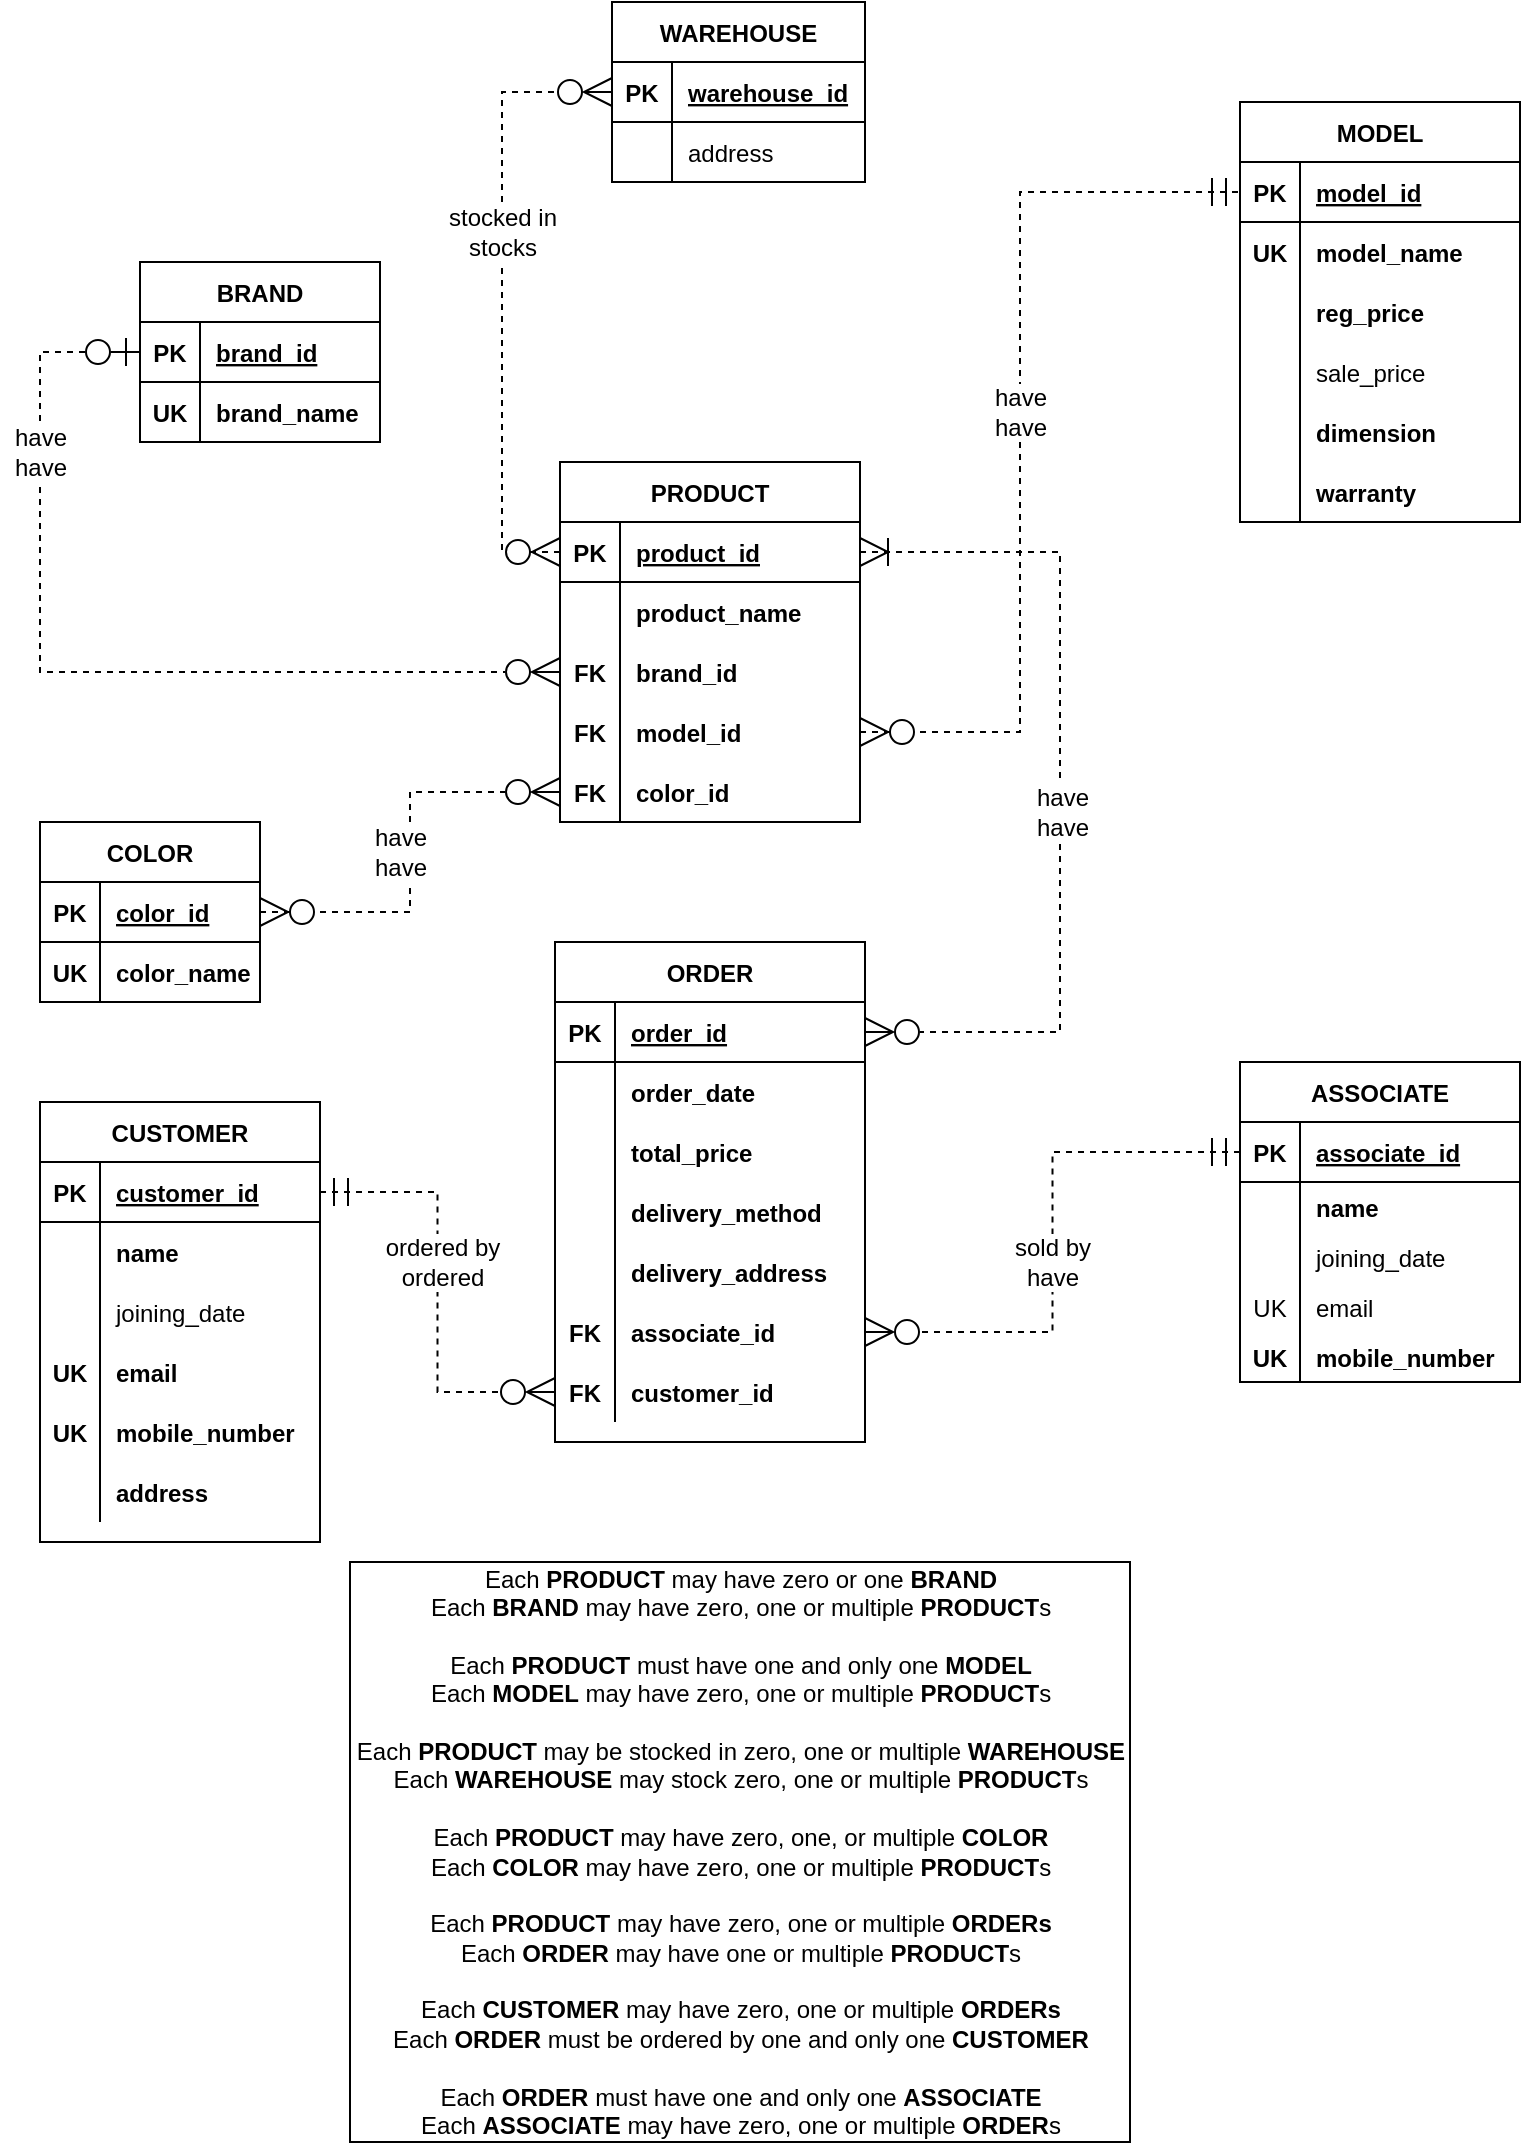 <mxfile version="15.5.1" type="device" pages="2"><diagram id="HymnBBNlccfDPWSNoE1I" name="Page-1"><mxGraphModel dx="2692" dy="1716" grid="1" gridSize="10" guides="1" tooltips="1" connect="1" arrows="1" fold="1" page="1" pageScale="1" pageWidth="827" pageHeight="1169" math="0" shadow="0"><root><mxCell id="0"/><mxCell id="1" parent="0"/><mxCell id="eCK7XRhkJR0OWTLcNzgZ-1" value="BRAND" style="shape=table;startSize=30;container=1;collapsible=1;childLayout=tableLayout;fixedRows=1;rowLines=0;fontStyle=1;align=center;resizeLast=1;" parent="1" vertex="1"><mxGeometry x="-1551" y="-1000" width="120" height="90" as="geometry"/></mxCell><mxCell id="eCK7XRhkJR0OWTLcNzgZ-2" value="" style="shape=partialRectangle;collapsible=0;dropTarget=0;pointerEvents=0;fillColor=none;top=0;left=0;bottom=1;right=0;points=[[0,0.5],[1,0.5]];portConstraint=eastwest;" parent="eCK7XRhkJR0OWTLcNzgZ-1" vertex="1"><mxGeometry y="30" width="120" height="30" as="geometry"/></mxCell><mxCell id="eCK7XRhkJR0OWTLcNzgZ-3" value="PK" style="shape=partialRectangle;connectable=0;fillColor=none;top=0;left=0;bottom=0;right=0;fontStyle=1;overflow=hidden;" parent="eCK7XRhkJR0OWTLcNzgZ-2" vertex="1"><mxGeometry width="30" height="30" as="geometry"><mxRectangle width="30" height="30" as="alternateBounds"/></mxGeometry></mxCell><mxCell id="eCK7XRhkJR0OWTLcNzgZ-4" value="brand_id" style="shape=partialRectangle;connectable=0;fillColor=none;top=0;left=0;bottom=0;right=0;align=left;spacingLeft=6;fontStyle=5;overflow=hidden;" parent="eCK7XRhkJR0OWTLcNzgZ-2" vertex="1"><mxGeometry x="30" width="90" height="30" as="geometry"><mxRectangle width="90" height="30" as="alternateBounds"/></mxGeometry></mxCell><mxCell id="eCK7XRhkJR0OWTLcNzgZ-5" value="" style="shape=partialRectangle;collapsible=0;dropTarget=0;pointerEvents=0;fillColor=none;top=0;left=0;bottom=0;right=0;points=[[0,0.5],[1,0.5]];portConstraint=eastwest;" parent="eCK7XRhkJR0OWTLcNzgZ-1" vertex="1"><mxGeometry y="60" width="120" height="30" as="geometry"/></mxCell><mxCell id="eCK7XRhkJR0OWTLcNzgZ-6" value="UK" style="shape=partialRectangle;connectable=0;fillColor=none;top=0;left=0;bottom=0;right=0;editable=1;overflow=hidden;fontStyle=1" parent="eCK7XRhkJR0OWTLcNzgZ-5" vertex="1"><mxGeometry width="30" height="30" as="geometry"><mxRectangle width="30" height="30" as="alternateBounds"/></mxGeometry></mxCell><mxCell id="eCK7XRhkJR0OWTLcNzgZ-7" value="brand_name" style="shape=partialRectangle;connectable=0;fillColor=none;top=0;left=0;bottom=0;right=0;align=left;spacingLeft=6;overflow=hidden;fontStyle=1" parent="eCK7XRhkJR0OWTLcNzgZ-5" vertex="1"><mxGeometry x="30" width="90" height="30" as="geometry"><mxRectangle width="90" height="30" as="alternateBounds"/></mxGeometry></mxCell><mxCell id="eCK7XRhkJR0OWTLcNzgZ-14" value="MODEL" style="shape=table;startSize=30;container=1;collapsible=1;childLayout=tableLayout;fixedRows=1;rowLines=0;fontStyle=1;align=center;resizeLast=1;" parent="1" vertex="1"><mxGeometry x="-1001" y="-1080" width="140" height="210" as="geometry"/></mxCell><mxCell id="eCK7XRhkJR0OWTLcNzgZ-15" value="" style="shape=partialRectangle;collapsible=0;dropTarget=0;pointerEvents=0;fillColor=none;top=0;left=0;bottom=1;right=0;points=[[0,0.5],[1,0.5]];portConstraint=eastwest;" parent="eCK7XRhkJR0OWTLcNzgZ-14" vertex="1"><mxGeometry y="30" width="140" height="30" as="geometry"/></mxCell><mxCell id="eCK7XRhkJR0OWTLcNzgZ-16" value="PK" style="shape=partialRectangle;connectable=0;fillColor=none;top=0;left=0;bottom=0;right=0;fontStyle=1;overflow=hidden;" parent="eCK7XRhkJR0OWTLcNzgZ-15" vertex="1"><mxGeometry width="30" height="30" as="geometry"><mxRectangle width="30" height="30" as="alternateBounds"/></mxGeometry></mxCell><mxCell id="eCK7XRhkJR0OWTLcNzgZ-17" value="model_id" style="shape=partialRectangle;connectable=0;fillColor=none;top=0;left=0;bottom=0;right=0;align=left;spacingLeft=6;fontStyle=5;overflow=hidden;" parent="eCK7XRhkJR0OWTLcNzgZ-15" vertex="1"><mxGeometry x="30" width="110" height="30" as="geometry"><mxRectangle width="110" height="30" as="alternateBounds"/></mxGeometry></mxCell><mxCell id="eCK7XRhkJR0OWTLcNzgZ-18" value="" style="shape=partialRectangle;collapsible=0;dropTarget=0;pointerEvents=0;fillColor=none;top=0;left=0;bottom=0;right=0;points=[[0,0.5],[1,0.5]];portConstraint=eastwest;" parent="eCK7XRhkJR0OWTLcNzgZ-14" vertex="1"><mxGeometry y="60" width="140" height="30" as="geometry"/></mxCell><mxCell id="eCK7XRhkJR0OWTLcNzgZ-19" value="UK" style="shape=partialRectangle;connectable=0;fillColor=none;top=0;left=0;bottom=0;right=0;editable=1;overflow=hidden;fontStyle=1" parent="eCK7XRhkJR0OWTLcNzgZ-18" vertex="1"><mxGeometry width="30" height="30" as="geometry"><mxRectangle width="30" height="30" as="alternateBounds"/></mxGeometry></mxCell><mxCell id="eCK7XRhkJR0OWTLcNzgZ-20" value="model_name" style="shape=partialRectangle;connectable=0;fillColor=none;top=0;left=0;bottom=0;right=0;align=left;spacingLeft=6;overflow=hidden;fontStyle=1" parent="eCK7XRhkJR0OWTLcNzgZ-18" vertex="1"><mxGeometry x="30" width="110" height="30" as="geometry"><mxRectangle width="110" height="30" as="alternateBounds"/></mxGeometry></mxCell><mxCell id="eCK7XRhkJR0OWTLcNzgZ-21" value="" style="shape=partialRectangle;collapsible=0;dropTarget=0;pointerEvents=0;fillColor=none;top=0;left=0;bottom=0;right=0;points=[[0,0.5],[1,0.5]];portConstraint=eastwest;" parent="eCK7XRhkJR0OWTLcNzgZ-14" vertex="1"><mxGeometry y="90" width="140" height="30" as="geometry"/></mxCell><mxCell id="eCK7XRhkJR0OWTLcNzgZ-22" value="" style="shape=partialRectangle;connectable=0;fillColor=none;top=0;left=0;bottom=0;right=0;editable=1;overflow=hidden;" parent="eCK7XRhkJR0OWTLcNzgZ-21" vertex="1"><mxGeometry width="30" height="30" as="geometry"><mxRectangle width="30" height="30" as="alternateBounds"/></mxGeometry></mxCell><mxCell id="eCK7XRhkJR0OWTLcNzgZ-23" value="reg_price" style="shape=partialRectangle;connectable=0;fillColor=none;top=0;left=0;bottom=0;right=0;align=left;spacingLeft=6;overflow=hidden;fontStyle=1" parent="eCK7XRhkJR0OWTLcNzgZ-21" vertex="1"><mxGeometry x="30" width="110" height="30" as="geometry"><mxRectangle width="110" height="30" as="alternateBounds"/></mxGeometry></mxCell><mxCell id="eCK7XRhkJR0OWTLcNzgZ-69" value="" style="shape=partialRectangle;collapsible=0;dropTarget=0;pointerEvents=0;fillColor=none;top=0;left=0;bottom=0;right=0;points=[[0,0.5],[1,0.5]];portConstraint=eastwest;" parent="eCK7XRhkJR0OWTLcNzgZ-14" vertex="1"><mxGeometry y="120" width="140" height="30" as="geometry"/></mxCell><mxCell id="eCK7XRhkJR0OWTLcNzgZ-70" value="" style="shape=partialRectangle;connectable=0;fillColor=none;top=0;left=0;bottom=0;right=0;editable=1;overflow=hidden;" parent="eCK7XRhkJR0OWTLcNzgZ-69" vertex="1"><mxGeometry width="30" height="30" as="geometry"><mxRectangle width="30" height="30" as="alternateBounds"/></mxGeometry></mxCell><mxCell id="eCK7XRhkJR0OWTLcNzgZ-71" value="sale_price" style="shape=partialRectangle;connectable=0;fillColor=none;top=0;left=0;bottom=0;right=0;align=left;spacingLeft=6;overflow=hidden;fontStyle=0" parent="eCK7XRhkJR0OWTLcNzgZ-69" vertex="1"><mxGeometry x="30" width="110" height="30" as="geometry"><mxRectangle width="110" height="30" as="alternateBounds"/></mxGeometry></mxCell><mxCell id="eCK7XRhkJR0OWTLcNzgZ-24" value="" style="shape=partialRectangle;collapsible=0;dropTarget=0;pointerEvents=0;fillColor=none;top=0;left=0;bottom=0;right=0;points=[[0,0.5],[1,0.5]];portConstraint=eastwest;" parent="eCK7XRhkJR0OWTLcNzgZ-14" vertex="1"><mxGeometry y="150" width="140" height="30" as="geometry"/></mxCell><mxCell id="eCK7XRhkJR0OWTLcNzgZ-25" value="" style="shape=partialRectangle;connectable=0;fillColor=none;top=0;left=0;bottom=0;right=0;editable=1;overflow=hidden;" parent="eCK7XRhkJR0OWTLcNzgZ-24" vertex="1"><mxGeometry width="30" height="30" as="geometry"><mxRectangle width="30" height="30" as="alternateBounds"/></mxGeometry></mxCell><mxCell id="eCK7XRhkJR0OWTLcNzgZ-26" value="dimension" style="shape=partialRectangle;connectable=0;fillColor=none;top=0;left=0;bottom=0;right=0;align=left;spacingLeft=6;overflow=hidden;fontStyle=1" parent="eCK7XRhkJR0OWTLcNzgZ-24" vertex="1"><mxGeometry x="30" width="110" height="30" as="geometry"><mxRectangle width="110" height="30" as="alternateBounds"/></mxGeometry></mxCell><mxCell id="eCK7XRhkJR0OWTLcNzgZ-43" value="" style="shape=partialRectangle;collapsible=0;dropTarget=0;pointerEvents=0;fillColor=none;top=0;left=0;bottom=0;right=0;points=[[0,0.5],[1,0.5]];portConstraint=eastwest;" parent="eCK7XRhkJR0OWTLcNzgZ-14" vertex="1"><mxGeometry y="180" width="140" height="30" as="geometry"/></mxCell><mxCell id="eCK7XRhkJR0OWTLcNzgZ-44" value="" style="shape=partialRectangle;connectable=0;fillColor=none;top=0;left=0;bottom=0;right=0;editable=1;overflow=hidden;" parent="eCK7XRhkJR0OWTLcNzgZ-43" vertex="1"><mxGeometry width="30" height="30" as="geometry"><mxRectangle width="30" height="30" as="alternateBounds"/></mxGeometry></mxCell><mxCell id="eCK7XRhkJR0OWTLcNzgZ-45" value="warranty" style="shape=partialRectangle;connectable=0;fillColor=none;top=0;left=0;bottom=0;right=0;align=left;spacingLeft=6;overflow=hidden;fontStyle=1" parent="eCK7XRhkJR0OWTLcNzgZ-43" vertex="1"><mxGeometry x="30" width="110" height="30" as="geometry"><mxRectangle width="110" height="30" as="alternateBounds"/></mxGeometry></mxCell><mxCell id="eCK7XRhkJR0OWTLcNzgZ-27" value="PRODUCT" style="shape=table;startSize=30;container=1;collapsible=1;childLayout=tableLayout;fixedRows=1;rowLines=0;fontStyle=1;align=center;resizeLast=1;" parent="1" vertex="1"><mxGeometry x="-1341" y="-900" width="150" height="180" as="geometry"/></mxCell><mxCell id="eCK7XRhkJR0OWTLcNzgZ-28" value="" style="shape=partialRectangle;collapsible=0;dropTarget=0;pointerEvents=0;fillColor=none;top=0;left=0;bottom=1;right=0;points=[[0,0.5],[1,0.5]];portConstraint=eastwest;" parent="eCK7XRhkJR0OWTLcNzgZ-27" vertex="1"><mxGeometry y="30" width="150" height="30" as="geometry"/></mxCell><mxCell id="eCK7XRhkJR0OWTLcNzgZ-29" value="PK" style="shape=partialRectangle;connectable=0;fillColor=none;top=0;left=0;bottom=0;right=0;fontStyle=1;overflow=hidden;" parent="eCK7XRhkJR0OWTLcNzgZ-28" vertex="1"><mxGeometry width="30" height="30" as="geometry"><mxRectangle width="30" height="30" as="alternateBounds"/></mxGeometry></mxCell><mxCell id="eCK7XRhkJR0OWTLcNzgZ-30" value="product_id" style="shape=partialRectangle;connectable=0;fillColor=none;top=0;left=0;bottom=0;right=0;align=left;spacingLeft=6;fontStyle=5;overflow=hidden;" parent="eCK7XRhkJR0OWTLcNzgZ-28" vertex="1"><mxGeometry x="30" width="120" height="30" as="geometry"><mxRectangle width="120" height="30" as="alternateBounds"/></mxGeometry></mxCell><mxCell id="eCK7XRhkJR0OWTLcNzgZ-31" value="" style="shape=partialRectangle;collapsible=0;dropTarget=0;pointerEvents=0;fillColor=none;top=0;left=0;bottom=0;right=0;points=[[0,0.5],[1,0.5]];portConstraint=eastwest;" parent="eCK7XRhkJR0OWTLcNzgZ-27" vertex="1"><mxGeometry y="60" width="150" height="30" as="geometry"/></mxCell><mxCell id="eCK7XRhkJR0OWTLcNzgZ-32" value="" style="shape=partialRectangle;connectable=0;fillColor=none;top=0;left=0;bottom=0;right=0;editable=1;overflow=hidden;" parent="eCK7XRhkJR0OWTLcNzgZ-31" vertex="1"><mxGeometry width="30" height="30" as="geometry"><mxRectangle width="30" height="30" as="alternateBounds"/></mxGeometry></mxCell><mxCell id="eCK7XRhkJR0OWTLcNzgZ-33" value="product_name" style="shape=partialRectangle;connectable=0;fillColor=none;top=0;left=0;bottom=0;right=0;align=left;spacingLeft=6;overflow=hidden;fontStyle=1" parent="eCK7XRhkJR0OWTLcNzgZ-31" vertex="1"><mxGeometry x="30" width="120" height="30" as="geometry"><mxRectangle width="120" height="30" as="alternateBounds"/></mxGeometry></mxCell><mxCell id="eCK7XRhkJR0OWTLcNzgZ-34" value="" style="shape=partialRectangle;collapsible=0;dropTarget=0;pointerEvents=0;fillColor=none;top=0;left=0;bottom=0;right=0;points=[[0,0.5],[1,0.5]];portConstraint=eastwest;" parent="eCK7XRhkJR0OWTLcNzgZ-27" vertex="1"><mxGeometry y="90" width="150" height="30" as="geometry"/></mxCell><mxCell id="eCK7XRhkJR0OWTLcNzgZ-35" value="FK" style="shape=partialRectangle;connectable=0;fillColor=none;top=0;left=0;bottom=0;right=0;editable=1;overflow=hidden;fontStyle=1" parent="eCK7XRhkJR0OWTLcNzgZ-34" vertex="1"><mxGeometry width="30" height="30" as="geometry"><mxRectangle width="30" height="30" as="alternateBounds"/></mxGeometry></mxCell><mxCell id="eCK7XRhkJR0OWTLcNzgZ-36" value="brand_id" style="shape=partialRectangle;connectable=0;fillColor=none;top=0;left=0;bottom=0;right=0;align=left;spacingLeft=6;overflow=hidden;fontStyle=1" parent="eCK7XRhkJR0OWTLcNzgZ-34" vertex="1"><mxGeometry x="30" width="120" height="30" as="geometry"><mxRectangle width="120" height="30" as="alternateBounds"/></mxGeometry></mxCell><mxCell id="eCK7XRhkJR0OWTLcNzgZ-37" value="" style="shape=partialRectangle;collapsible=0;dropTarget=0;pointerEvents=0;fillColor=none;top=0;left=0;bottom=0;right=0;points=[[0,0.5],[1,0.5]];portConstraint=eastwest;" parent="eCK7XRhkJR0OWTLcNzgZ-27" vertex="1"><mxGeometry y="120" width="150" height="30" as="geometry"/></mxCell><mxCell id="eCK7XRhkJR0OWTLcNzgZ-38" value="FK" style="shape=partialRectangle;connectable=0;fillColor=none;top=0;left=0;bottom=0;right=0;editable=1;overflow=hidden;fontStyle=1" parent="eCK7XRhkJR0OWTLcNzgZ-37" vertex="1"><mxGeometry width="30" height="30" as="geometry"><mxRectangle width="30" height="30" as="alternateBounds"/></mxGeometry></mxCell><mxCell id="eCK7XRhkJR0OWTLcNzgZ-39" value="model_id" style="shape=partialRectangle;connectable=0;fillColor=none;top=0;left=0;bottom=0;right=0;align=left;spacingLeft=6;overflow=hidden;fontStyle=1" parent="eCK7XRhkJR0OWTLcNzgZ-37" vertex="1"><mxGeometry x="30" width="120" height="30" as="geometry"><mxRectangle width="120" height="30" as="alternateBounds"/></mxGeometry></mxCell><mxCell id="eCK7XRhkJR0OWTLcNzgZ-40" value="" style="shape=partialRectangle;collapsible=0;dropTarget=0;pointerEvents=0;fillColor=none;top=0;left=0;bottom=0;right=0;points=[[0,0.5],[1,0.5]];portConstraint=eastwest;" parent="eCK7XRhkJR0OWTLcNzgZ-27" vertex="1"><mxGeometry y="150" width="150" height="30" as="geometry"/></mxCell><mxCell id="eCK7XRhkJR0OWTLcNzgZ-41" value="FK" style="shape=partialRectangle;connectable=0;fillColor=none;top=0;left=0;bottom=0;right=0;editable=1;overflow=hidden;fontStyle=1" parent="eCK7XRhkJR0OWTLcNzgZ-40" vertex="1"><mxGeometry width="30" height="30" as="geometry"><mxRectangle width="30" height="30" as="alternateBounds"/></mxGeometry></mxCell><mxCell id="eCK7XRhkJR0OWTLcNzgZ-42" value="color_id" style="shape=partialRectangle;connectable=0;fillColor=none;top=0;left=0;bottom=0;right=0;align=left;spacingLeft=6;overflow=hidden;fontStyle=1" parent="eCK7XRhkJR0OWTLcNzgZ-40" vertex="1"><mxGeometry x="30" width="120" height="30" as="geometry"><mxRectangle width="120" height="30" as="alternateBounds"/></mxGeometry></mxCell><mxCell id="eCK7XRhkJR0OWTLcNzgZ-53" value="" style="endArrow=ERmandOne;dashed=1;html=1;rounded=0;edgeStyle=orthogonalEdgeStyle;entryX=0;entryY=0.5;entryDx=0;entryDy=0;endSize=12;startSize=12;startArrow=ERzeroToMany;startFill=1;endFill=0;" parent="1" source="eCK7XRhkJR0OWTLcNzgZ-37" target="eCK7XRhkJR0OWTLcNzgZ-15" edge="1"><mxGeometry width="50" height="50" relative="1" as="geometry"><mxPoint x="-1251" y="-810" as="sourcePoint"/><mxPoint x="-1201" y="-860" as="targetPoint"/><Array as="points"><mxPoint x="-1111" y="-765"/><mxPoint x="-1111" y="-1035"/></Array></mxGeometry></mxCell><mxCell id="eCK7XRhkJR0OWTLcNzgZ-54" value="" style="endArrow=ERzeroToMany;dashed=1;html=1;rounded=0;edgeStyle=orthogonalEdgeStyle;exitX=0;exitY=0.5;exitDx=0;exitDy=0;entryX=0;entryY=0.5;entryDx=0;entryDy=0;endSize=12;startSize=12;startArrow=ERzeroToOne;startFill=0;endFill=0;" parent="1" source="eCK7XRhkJR0OWTLcNzgZ-2" target="eCK7XRhkJR0OWTLcNzgZ-34" edge="1"><mxGeometry width="50" height="50" relative="1" as="geometry"><mxPoint x="-1251" y="-810" as="sourcePoint"/><mxPoint x="-1201" y="-860" as="targetPoint"/><Array as="points"><mxPoint x="-1601" y="-955"/><mxPoint x="-1601" y="-795"/></Array></mxGeometry></mxCell><mxCell id="eCK7XRhkJR0OWTLcNzgZ-55" value="COLOR" style="shape=table;startSize=30;container=1;collapsible=1;childLayout=tableLayout;fixedRows=1;rowLines=0;fontStyle=1;align=center;resizeLast=1;" parent="1" vertex="1"><mxGeometry x="-1601" y="-720" width="110" height="90" as="geometry"/></mxCell><mxCell id="eCK7XRhkJR0OWTLcNzgZ-56" value="" style="shape=partialRectangle;collapsible=0;dropTarget=0;pointerEvents=0;fillColor=none;top=0;left=0;bottom=1;right=0;points=[[0,0.5],[1,0.5]];portConstraint=eastwest;" parent="eCK7XRhkJR0OWTLcNzgZ-55" vertex="1"><mxGeometry y="30" width="110" height="30" as="geometry"/></mxCell><mxCell id="eCK7XRhkJR0OWTLcNzgZ-57" value="PK" style="shape=partialRectangle;connectable=0;fillColor=none;top=0;left=0;bottom=0;right=0;fontStyle=1;overflow=hidden;" parent="eCK7XRhkJR0OWTLcNzgZ-56" vertex="1"><mxGeometry width="30" height="30" as="geometry"><mxRectangle width="30" height="30" as="alternateBounds"/></mxGeometry></mxCell><mxCell id="eCK7XRhkJR0OWTLcNzgZ-58" value="color_id" style="shape=partialRectangle;connectable=0;fillColor=none;top=0;left=0;bottom=0;right=0;align=left;spacingLeft=6;fontStyle=5;overflow=hidden;" parent="eCK7XRhkJR0OWTLcNzgZ-56" vertex="1"><mxGeometry x="30" width="80" height="30" as="geometry"><mxRectangle width="80" height="30" as="alternateBounds"/></mxGeometry></mxCell><mxCell id="eCK7XRhkJR0OWTLcNzgZ-59" value="" style="shape=partialRectangle;collapsible=0;dropTarget=0;pointerEvents=0;fillColor=none;top=0;left=0;bottom=0;right=0;points=[[0,0.5],[1,0.5]];portConstraint=eastwest;" parent="eCK7XRhkJR0OWTLcNzgZ-55" vertex="1"><mxGeometry y="60" width="110" height="30" as="geometry"/></mxCell><mxCell id="eCK7XRhkJR0OWTLcNzgZ-60" value="UK" style="shape=partialRectangle;connectable=0;fillColor=none;top=0;left=0;bottom=0;right=0;editable=1;overflow=hidden;fontStyle=1" parent="eCK7XRhkJR0OWTLcNzgZ-59" vertex="1"><mxGeometry width="30" height="30" as="geometry"><mxRectangle width="30" height="30" as="alternateBounds"/></mxGeometry></mxCell><mxCell id="eCK7XRhkJR0OWTLcNzgZ-61" value="color_name" style="shape=partialRectangle;connectable=0;fillColor=none;top=0;left=0;bottom=0;right=0;align=left;spacingLeft=6;overflow=hidden;fontStyle=1" parent="eCK7XRhkJR0OWTLcNzgZ-59" vertex="1"><mxGeometry x="30" width="80" height="30" as="geometry"><mxRectangle width="80" height="30" as="alternateBounds"/></mxGeometry></mxCell><mxCell id="eCK7XRhkJR0OWTLcNzgZ-68" value="" style="endArrow=ERzeroToMany;dashed=1;html=1;rounded=0;startSize=12;endSize=12;edgeStyle=orthogonalEdgeStyle;exitX=1;exitY=0.5;exitDx=0;exitDy=0;entryX=0;entryY=0.5;entryDx=0;entryDy=0;endFill=0;startArrow=ERzeroToMany;startFill=1;" parent="1" source="eCK7XRhkJR0OWTLcNzgZ-56" target="eCK7XRhkJR0OWTLcNzgZ-40" edge="1"><mxGeometry width="50" height="50" relative="1" as="geometry"><mxPoint x="-1251" y="-810" as="sourcePoint"/><mxPoint x="-1201" y="-860" as="targetPoint"/></mxGeometry></mxCell><mxCell id="eCK7XRhkJR0OWTLcNzgZ-73" value="have&lt;br&gt;have" style="text;html=1;resizable=0;autosize=1;align=center;verticalAlign=middle;points=[];fillColor=none;strokeColor=none;rounded=0;labelBackgroundColor=default;" parent="1" vertex="1"><mxGeometry x="-1131" y="-940" width="40" height="30" as="geometry"/></mxCell><mxCell id="eCK7XRhkJR0OWTLcNzgZ-75" value="have&lt;br&gt;have" style="text;html=1;resizable=0;autosize=1;align=center;verticalAlign=middle;points=[];fillColor=none;strokeColor=none;rounded=0;labelBackgroundColor=default;" parent="1" vertex="1"><mxGeometry x="-1621" y="-920" width="40" height="30" as="geometry"/></mxCell><mxCell id="eCK7XRhkJR0OWTLcNzgZ-76" value="have&lt;br&gt;have" style="text;html=1;resizable=0;autosize=1;align=center;verticalAlign=middle;points=[];fillColor=none;strokeColor=none;rounded=0;labelBackgroundColor=default;" parent="1" vertex="1"><mxGeometry x="-1441" y="-720" width="40" height="30" as="geometry"/></mxCell><mxCell id="eCK7XRhkJR0OWTLcNzgZ-77" value="ORDER" style="shape=table;startSize=30;container=1;collapsible=1;childLayout=tableLayout;fixedRows=1;rowLines=0;fontStyle=1;align=center;resizeLast=1;labelBackgroundColor=default;" parent="1" vertex="1"><mxGeometry x="-1343.5" y="-660" width="155" height="250" as="geometry"/></mxCell><mxCell id="eCK7XRhkJR0OWTLcNzgZ-78" value="" style="shape=partialRectangle;collapsible=0;dropTarget=0;pointerEvents=0;fillColor=none;top=0;left=0;bottom=1;right=0;points=[[0,0.5],[1,0.5]];portConstraint=eastwest;labelBackgroundColor=default;" parent="eCK7XRhkJR0OWTLcNzgZ-77" vertex="1"><mxGeometry y="30" width="155" height="30" as="geometry"/></mxCell><mxCell id="eCK7XRhkJR0OWTLcNzgZ-79" value="PK" style="shape=partialRectangle;connectable=0;fillColor=none;top=0;left=0;bottom=0;right=0;fontStyle=1;overflow=hidden;labelBackgroundColor=default;" parent="eCK7XRhkJR0OWTLcNzgZ-78" vertex="1"><mxGeometry width="30" height="30" as="geometry"><mxRectangle width="30" height="30" as="alternateBounds"/></mxGeometry></mxCell><mxCell id="eCK7XRhkJR0OWTLcNzgZ-80" value="order_id" style="shape=partialRectangle;connectable=0;fillColor=none;top=0;left=0;bottom=0;right=0;align=left;spacingLeft=6;fontStyle=5;overflow=hidden;labelBackgroundColor=default;" parent="eCK7XRhkJR0OWTLcNzgZ-78" vertex="1"><mxGeometry x="30" width="125" height="30" as="geometry"><mxRectangle width="125" height="30" as="alternateBounds"/></mxGeometry></mxCell><mxCell id="eCK7XRhkJR0OWTLcNzgZ-81" value="" style="shape=partialRectangle;collapsible=0;dropTarget=0;pointerEvents=0;fillColor=none;top=0;left=0;bottom=0;right=0;points=[[0,0.5],[1,0.5]];portConstraint=eastwest;labelBackgroundColor=default;" parent="eCK7XRhkJR0OWTLcNzgZ-77" vertex="1"><mxGeometry y="60" width="155" height="30" as="geometry"/></mxCell><mxCell id="eCK7XRhkJR0OWTLcNzgZ-82" value="" style="shape=partialRectangle;connectable=0;fillColor=none;top=0;left=0;bottom=0;right=0;editable=1;overflow=hidden;labelBackgroundColor=default;" parent="eCK7XRhkJR0OWTLcNzgZ-81" vertex="1"><mxGeometry width="30" height="30" as="geometry"><mxRectangle width="30" height="30" as="alternateBounds"/></mxGeometry></mxCell><mxCell id="eCK7XRhkJR0OWTLcNzgZ-83" value="order_date" style="shape=partialRectangle;connectable=0;fillColor=none;top=0;left=0;bottom=0;right=0;align=left;spacingLeft=6;overflow=hidden;labelBackgroundColor=default;fontStyle=1" parent="eCK7XRhkJR0OWTLcNzgZ-81" vertex="1"><mxGeometry x="30" width="125" height="30" as="geometry"><mxRectangle width="125" height="30" as="alternateBounds"/></mxGeometry></mxCell><mxCell id="eCK7XRhkJR0OWTLcNzgZ-84" value="" style="shape=partialRectangle;collapsible=0;dropTarget=0;pointerEvents=0;fillColor=none;top=0;left=0;bottom=0;right=0;points=[[0,0.5],[1,0.5]];portConstraint=eastwest;labelBackgroundColor=default;" parent="eCK7XRhkJR0OWTLcNzgZ-77" vertex="1"><mxGeometry y="90" width="155" height="30" as="geometry"/></mxCell><mxCell id="eCK7XRhkJR0OWTLcNzgZ-85" value="" style="shape=partialRectangle;connectable=0;fillColor=none;top=0;left=0;bottom=0;right=0;editable=1;overflow=hidden;labelBackgroundColor=default;" parent="eCK7XRhkJR0OWTLcNzgZ-84" vertex="1"><mxGeometry width="30" height="30" as="geometry"><mxRectangle width="30" height="30" as="alternateBounds"/></mxGeometry></mxCell><mxCell id="eCK7XRhkJR0OWTLcNzgZ-86" value="total_price" style="shape=partialRectangle;connectable=0;fillColor=none;top=0;left=0;bottom=0;right=0;align=left;spacingLeft=6;overflow=hidden;labelBackgroundColor=default;fontStyle=1" parent="eCK7XRhkJR0OWTLcNzgZ-84" vertex="1"><mxGeometry x="30" width="125" height="30" as="geometry"><mxRectangle width="125" height="30" as="alternateBounds"/></mxGeometry></mxCell><mxCell id="eCK7XRhkJR0OWTLcNzgZ-87" value="" style="shape=partialRectangle;collapsible=0;dropTarget=0;pointerEvents=0;fillColor=none;top=0;left=0;bottom=0;right=0;points=[[0,0.5],[1,0.5]];portConstraint=eastwest;labelBackgroundColor=default;" parent="eCK7XRhkJR0OWTLcNzgZ-77" vertex="1"><mxGeometry y="120" width="155" height="30" as="geometry"/></mxCell><mxCell id="eCK7XRhkJR0OWTLcNzgZ-88" value="" style="shape=partialRectangle;connectable=0;fillColor=none;top=0;left=0;bottom=0;right=0;editable=1;overflow=hidden;labelBackgroundColor=default;" parent="eCK7XRhkJR0OWTLcNzgZ-87" vertex="1"><mxGeometry width="30" height="30" as="geometry"><mxRectangle width="30" height="30" as="alternateBounds"/></mxGeometry></mxCell><mxCell id="eCK7XRhkJR0OWTLcNzgZ-89" value="delivery_method" style="shape=partialRectangle;connectable=0;fillColor=none;top=0;left=0;bottom=0;right=0;align=left;spacingLeft=6;overflow=hidden;labelBackgroundColor=default;fontStyle=1" parent="eCK7XRhkJR0OWTLcNzgZ-87" vertex="1"><mxGeometry x="30" width="125" height="30" as="geometry"><mxRectangle width="125" height="30" as="alternateBounds"/></mxGeometry></mxCell><mxCell id="eCK7XRhkJR0OWTLcNzgZ-117" value="" style="shape=partialRectangle;collapsible=0;dropTarget=0;pointerEvents=0;fillColor=none;top=0;left=0;bottom=0;right=0;points=[[0,0.5],[1,0.5]];portConstraint=eastwest;labelBackgroundColor=default;" parent="eCK7XRhkJR0OWTLcNzgZ-77" vertex="1"><mxGeometry y="150" width="155" height="30" as="geometry"/></mxCell><mxCell id="eCK7XRhkJR0OWTLcNzgZ-118" value="" style="shape=partialRectangle;connectable=0;fillColor=none;top=0;left=0;bottom=0;right=0;editable=1;overflow=hidden;labelBackgroundColor=default;" parent="eCK7XRhkJR0OWTLcNzgZ-117" vertex="1"><mxGeometry width="30" height="30" as="geometry"><mxRectangle width="30" height="30" as="alternateBounds"/></mxGeometry></mxCell><mxCell id="eCK7XRhkJR0OWTLcNzgZ-119" value="delivery_address" style="shape=partialRectangle;connectable=0;fillColor=none;top=0;left=0;bottom=0;right=0;align=left;spacingLeft=6;overflow=hidden;labelBackgroundColor=default;fontStyle=1" parent="eCK7XRhkJR0OWTLcNzgZ-117" vertex="1"><mxGeometry x="30" width="125" height="30" as="geometry"><mxRectangle width="125" height="30" as="alternateBounds"/></mxGeometry></mxCell><mxCell id="bPlQrQk03QiEcjODN0EN-18" value="" style="shape=partialRectangle;collapsible=0;dropTarget=0;pointerEvents=0;fillColor=none;top=0;left=0;bottom=0;right=0;points=[[0,0.5],[1,0.5]];portConstraint=eastwest;labelBackgroundColor=default;" parent="eCK7XRhkJR0OWTLcNzgZ-77" vertex="1"><mxGeometry y="180" width="155" height="30" as="geometry"/></mxCell><mxCell id="bPlQrQk03QiEcjODN0EN-19" value="FK" style="shape=partialRectangle;connectable=0;fillColor=none;top=0;left=0;bottom=0;right=0;editable=1;overflow=hidden;labelBackgroundColor=default;fontStyle=1" parent="bPlQrQk03QiEcjODN0EN-18" vertex="1"><mxGeometry width="30" height="30" as="geometry"><mxRectangle width="30" height="30" as="alternateBounds"/></mxGeometry></mxCell><mxCell id="bPlQrQk03QiEcjODN0EN-20" value="associate_id" style="shape=partialRectangle;connectable=0;fillColor=none;top=0;left=0;bottom=0;right=0;align=left;spacingLeft=6;overflow=hidden;labelBackgroundColor=default;fontStyle=1" parent="bPlQrQk03QiEcjODN0EN-18" vertex="1"><mxGeometry x="30" width="125" height="30" as="geometry"><mxRectangle width="125" height="30" as="alternateBounds"/></mxGeometry></mxCell><mxCell id="eCK7XRhkJR0OWTLcNzgZ-124" value="" style="shape=partialRectangle;collapsible=0;dropTarget=0;pointerEvents=0;fillColor=none;top=0;left=0;bottom=0;right=0;points=[[0,0.5],[1,0.5]];portConstraint=eastwest;labelBackgroundColor=default;" parent="eCK7XRhkJR0OWTLcNzgZ-77" vertex="1"><mxGeometry y="210" width="155" height="30" as="geometry"/></mxCell><mxCell id="eCK7XRhkJR0OWTLcNzgZ-125" value="FK" style="shape=partialRectangle;connectable=0;fillColor=none;top=0;left=0;bottom=0;right=0;editable=1;overflow=hidden;labelBackgroundColor=default;fontStyle=1" parent="eCK7XRhkJR0OWTLcNzgZ-124" vertex="1"><mxGeometry width="30" height="30" as="geometry"><mxRectangle width="30" height="30" as="alternateBounds"/></mxGeometry></mxCell><mxCell id="eCK7XRhkJR0OWTLcNzgZ-126" value="customer_id" style="shape=partialRectangle;connectable=0;fillColor=none;top=0;left=0;bottom=0;right=0;align=left;spacingLeft=6;overflow=hidden;labelBackgroundColor=default;fontStyle=1" parent="eCK7XRhkJR0OWTLcNzgZ-124" vertex="1"><mxGeometry x="30" width="125" height="30" as="geometry"><mxRectangle width="125" height="30" as="alternateBounds"/></mxGeometry></mxCell><mxCell id="eCK7XRhkJR0OWTLcNzgZ-90" value="" style="endArrow=ERzeroToMany;dashed=1;html=1;rounded=0;startSize=12;endSize=12;edgeStyle=orthogonalEdgeStyle;exitX=1;exitY=0.5;exitDx=0;exitDy=0;entryX=1;entryY=0.5;entryDx=0;entryDy=0;startArrow=ERoneToMany;startFill=0;endFill=0;" parent="1" source="eCK7XRhkJR0OWTLcNzgZ-28" target="eCK7XRhkJR0OWTLcNzgZ-78" edge="1"><mxGeometry width="50" height="50" relative="1" as="geometry"><mxPoint x="-1251" y="-820" as="sourcePoint"/><mxPoint x="-1201" y="-870" as="targetPoint"/><Array as="points"><mxPoint x="-1091" y="-855"/><mxPoint x="-1091" y="-615"/></Array></mxGeometry></mxCell><mxCell id="eCK7XRhkJR0OWTLcNzgZ-104" value="CUSTOMER" style="shape=table;startSize=30;container=1;collapsible=1;childLayout=tableLayout;fixedRows=1;rowLines=0;fontStyle=1;align=center;resizeLast=1;labelBackgroundColor=default;" parent="1" vertex="1"><mxGeometry x="-1601" y="-580" width="140" height="220" as="geometry"/></mxCell><mxCell id="eCK7XRhkJR0OWTLcNzgZ-105" value="" style="shape=partialRectangle;collapsible=0;dropTarget=0;pointerEvents=0;fillColor=none;top=0;left=0;bottom=1;right=0;points=[[0,0.5],[1,0.5]];portConstraint=eastwest;labelBackgroundColor=default;" parent="eCK7XRhkJR0OWTLcNzgZ-104" vertex="1"><mxGeometry y="30" width="140" height="30" as="geometry"/></mxCell><mxCell id="eCK7XRhkJR0OWTLcNzgZ-106" value="PK" style="shape=partialRectangle;connectable=0;fillColor=none;top=0;left=0;bottom=0;right=0;fontStyle=1;overflow=hidden;labelBackgroundColor=default;" parent="eCK7XRhkJR0OWTLcNzgZ-105" vertex="1"><mxGeometry width="30" height="30" as="geometry"><mxRectangle width="30" height="30" as="alternateBounds"/></mxGeometry></mxCell><mxCell id="eCK7XRhkJR0OWTLcNzgZ-107" value="customer_id" style="shape=partialRectangle;connectable=0;fillColor=none;top=0;left=0;bottom=0;right=0;align=left;spacingLeft=6;fontStyle=5;overflow=hidden;labelBackgroundColor=default;" parent="eCK7XRhkJR0OWTLcNzgZ-105" vertex="1"><mxGeometry x="30" width="110" height="30" as="geometry"><mxRectangle width="110" height="30" as="alternateBounds"/></mxGeometry></mxCell><mxCell id="eCK7XRhkJR0OWTLcNzgZ-108" value="" style="shape=partialRectangle;collapsible=0;dropTarget=0;pointerEvents=0;fillColor=none;top=0;left=0;bottom=0;right=0;points=[[0,0.5],[1,0.5]];portConstraint=eastwest;labelBackgroundColor=default;" parent="eCK7XRhkJR0OWTLcNzgZ-104" vertex="1"><mxGeometry y="60" width="140" height="30" as="geometry"/></mxCell><mxCell id="eCK7XRhkJR0OWTLcNzgZ-109" value="" style="shape=partialRectangle;connectable=0;fillColor=none;top=0;left=0;bottom=0;right=0;editable=1;overflow=hidden;labelBackgroundColor=default;" parent="eCK7XRhkJR0OWTLcNzgZ-108" vertex="1"><mxGeometry width="30" height="30" as="geometry"><mxRectangle width="30" height="30" as="alternateBounds"/></mxGeometry></mxCell><mxCell id="eCK7XRhkJR0OWTLcNzgZ-110" value="name" style="shape=partialRectangle;connectable=0;fillColor=none;top=0;left=0;bottom=0;right=0;align=left;spacingLeft=6;overflow=hidden;labelBackgroundColor=default;fontStyle=1" parent="eCK7XRhkJR0OWTLcNzgZ-108" vertex="1"><mxGeometry x="30" width="110" height="30" as="geometry"><mxRectangle width="110" height="30" as="alternateBounds"/></mxGeometry></mxCell><mxCell id="eCK7XRhkJR0OWTLcNzgZ-111" value="" style="shape=partialRectangle;collapsible=0;dropTarget=0;pointerEvents=0;fillColor=none;top=0;left=0;bottom=0;right=0;points=[[0,0.5],[1,0.5]];portConstraint=eastwest;labelBackgroundColor=default;" parent="eCK7XRhkJR0OWTLcNzgZ-104" vertex="1"><mxGeometry y="90" width="140" height="30" as="geometry"/></mxCell><mxCell id="eCK7XRhkJR0OWTLcNzgZ-112" value="" style="shape=partialRectangle;connectable=0;fillColor=none;top=0;left=0;bottom=0;right=0;editable=1;overflow=hidden;labelBackgroundColor=default;" parent="eCK7XRhkJR0OWTLcNzgZ-111" vertex="1"><mxGeometry width="30" height="30" as="geometry"><mxRectangle width="30" height="30" as="alternateBounds"/></mxGeometry></mxCell><mxCell id="eCK7XRhkJR0OWTLcNzgZ-113" value="joining_date" style="shape=partialRectangle;connectable=0;fillColor=none;top=0;left=0;bottom=0;right=0;align=left;spacingLeft=6;overflow=hidden;labelBackgroundColor=default;" parent="eCK7XRhkJR0OWTLcNzgZ-111" vertex="1"><mxGeometry x="30" width="110" height="30" as="geometry"><mxRectangle width="110" height="30" as="alternateBounds"/></mxGeometry></mxCell><mxCell id="hDH6BqpUhsA0KK1Bfjg8-7" value="" style="shape=partialRectangle;collapsible=0;dropTarget=0;pointerEvents=0;fillColor=none;top=0;left=0;bottom=0;right=0;points=[[0,0.5],[1,0.5]];portConstraint=eastwest;labelBackgroundColor=default;" parent="eCK7XRhkJR0OWTLcNzgZ-104" vertex="1"><mxGeometry y="120" width="140" height="30" as="geometry"/></mxCell><mxCell id="hDH6BqpUhsA0KK1Bfjg8-8" value="UK" style="shape=partialRectangle;connectable=0;fillColor=none;top=0;left=0;bottom=0;right=0;editable=1;overflow=hidden;labelBackgroundColor=default;fontStyle=1" parent="hDH6BqpUhsA0KK1Bfjg8-7" vertex="1"><mxGeometry width="30" height="30" as="geometry"><mxRectangle width="30" height="30" as="alternateBounds"/></mxGeometry></mxCell><mxCell id="hDH6BqpUhsA0KK1Bfjg8-9" value="email" style="shape=partialRectangle;connectable=0;fillColor=none;top=0;left=0;bottom=0;right=0;align=left;spacingLeft=6;overflow=hidden;labelBackgroundColor=default;fontStyle=1" parent="hDH6BqpUhsA0KK1Bfjg8-7" vertex="1"><mxGeometry x="30" width="110" height="30" as="geometry"><mxRectangle width="110" height="30" as="alternateBounds"/></mxGeometry></mxCell><mxCell id="hDH6BqpUhsA0KK1Bfjg8-3" value="" style="shape=partialRectangle;collapsible=0;dropTarget=0;pointerEvents=0;fillColor=none;top=0;left=0;bottom=0;right=0;points=[[0,0.5],[1,0.5]];portConstraint=eastwest;labelBackgroundColor=default;" parent="eCK7XRhkJR0OWTLcNzgZ-104" vertex="1"><mxGeometry y="150" width="140" height="30" as="geometry"/></mxCell><mxCell id="hDH6BqpUhsA0KK1Bfjg8-4" value="UK" style="shape=partialRectangle;connectable=0;fillColor=none;top=0;left=0;bottom=0;right=0;editable=1;overflow=hidden;labelBackgroundColor=default;fontStyle=1" parent="hDH6BqpUhsA0KK1Bfjg8-3" vertex="1"><mxGeometry width="30" height="30" as="geometry"><mxRectangle width="30" height="30" as="alternateBounds"/></mxGeometry></mxCell><mxCell id="hDH6BqpUhsA0KK1Bfjg8-5" value="mobile_number" style="shape=partialRectangle;connectable=0;fillColor=none;top=0;left=0;bottom=0;right=0;align=left;spacingLeft=6;overflow=hidden;labelBackgroundColor=default;fontStyle=1" parent="hDH6BqpUhsA0KK1Bfjg8-3" vertex="1"><mxGeometry x="30" width="110" height="30" as="geometry"><mxRectangle width="110" height="30" as="alternateBounds"/></mxGeometry></mxCell><mxCell id="eCK7XRhkJR0OWTLcNzgZ-114" value="" style="shape=partialRectangle;collapsible=0;dropTarget=0;pointerEvents=0;fillColor=none;top=0;left=0;bottom=0;right=0;points=[[0,0.5],[1,0.5]];portConstraint=eastwest;labelBackgroundColor=default;" parent="eCK7XRhkJR0OWTLcNzgZ-104" vertex="1"><mxGeometry y="180" width="140" height="30" as="geometry"/></mxCell><mxCell id="eCK7XRhkJR0OWTLcNzgZ-115" value="" style="shape=partialRectangle;connectable=0;fillColor=none;top=0;left=0;bottom=0;right=0;editable=1;overflow=hidden;labelBackgroundColor=default;" parent="eCK7XRhkJR0OWTLcNzgZ-114" vertex="1"><mxGeometry width="30" height="30" as="geometry"><mxRectangle width="30" height="30" as="alternateBounds"/></mxGeometry></mxCell><mxCell id="eCK7XRhkJR0OWTLcNzgZ-116" value="address" style="shape=partialRectangle;connectable=0;fillColor=none;top=0;left=0;bottom=0;right=0;align=left;spacingLeft=6;overflow=hidden;labelBackgroundColor=default;fontStyle=1" parent="eCK7XRhkJR0OWTLcNzgZ-114" vertex="1"><mxGeometry x="30" width="110" height="30" as="geometry"><mxRectangle width="110" height="30" as="alternateBounds"/></mxGeometry></mxCell><mxCell id="eCK7XRhkJR0OWTLcNzgZ-123" value="have&lt;br&gt;have" style="text;html=1;resizable=0;autosize=1;align=center;verticalAlign=middle;points=[];fillColor=none;strokeColor=none;rounded=0;labelBackgroundColor=default;" parent="1" vertex="1"><mxGeometry x="-1110" y="-740" width="40" height="30" as="geometry"/></mxCell><mxCell id="eCK7XRhkJR0OWTLcNzgZ-127" value="" style="endArrow=ERzeroToMany;dashed=1;html=1;rounded=0;startSize=12;endSize=12;edgeStyle=orthogonalEdgeStyle;exitX=1;exitY=0.5;exitDx=0;exitDy=0;entryX=0;entryY=0.5;entryDx=0;entryDy=0;startArrow=ERmandOne;startFill=0;endFill=0;" parent="1" source="eCK7XRhkJR0OWTLcNzgZ-105" target="eCK7XRhkJR0OWTLcNzgZ-124" edge="1"><mxGeometry width="50" height="50" relative="1" as="geometry"><mxPoint x="-1251" y="-460" as="sourcePoint"/><mxPoint x="-1201" y="-510" as="targetPoint"/></mxGeometry></mxCell><mxCell id="eCK7XRhkJR0OWTLcNzgZ-128" value="WAREHOUSE" style="shape=table;startSize=30;container=1;collapsible=1;childLayout=tableLayout;fixedRows=1;rowLines=0;fontStyle=1;align=center;resizeLast=1;labelBackgroundColor=default;" parent="1" vertex="1"><mxGeometry x="-1315" y="-1130" width="126.5" height="90" as="geometry"/></mxCell><mxCell id="eCK7XRhkJR0OWTLcNzgZ-129" value="" style="shape=partialRectangle;collapsible=0;dropTarget=0;pointerEvents=0;fillColor=none;top=0;left=0;bottom=1;right=0;points=[[0,0.5],[1,0.5]];portConstraint=eastwest;labelBackgroundColor=default;" parent="eCK7XRhkJR0OWTLcNzgZ-128" vertex="1"><mxGeometry y="30" width="126.5" height="30" as="geometry"/></mxCell><mxCell id="eCK7XRhkJR0OWTLcNzgZ-130" value="PK" style="shape=partialRectangle;connectable=0;fillColor=none;top=0;left=0;bottom=0;right=0;fontStyle=1;overflow=hidden;labelBackgroundColor=default;" parent="eCK7XRhkJR0OWTLcNzgZ-129" vertex="1"><mxGeometry width="30" height="30" as="geometry"><mxRectangle width="30" height="30" as="alternateBounds"/></mxGeometry></mxCell><mxCell id="eCK7XRhkJR0OWTLcNzgZ-131" value="warehouse_id" style="shape=partialRectangle;connectable=0;fillColor=none;top=0;left=0;bottom=0;right=0;align=left;spacingLeft=6;fontStyle=5;overflow=hidden;labelBackgroundColor=default;" parent="eCK7XRhkJR0OWTLcNzgZ-129" vertex="1"><mxGeometry x="30" width="96.5" height="30" as="geometry"><mxRectangle width="96.5" height="30" as="alternateBounds"/></mxGeometry></mxCell><mxCell id="eCK7XRhkJR0OWTLcNzgZ-132" value="" style="shape=partialRectangle;collapsible=0;dropTarget=0;pointerEvents=0;fillColor=none;top=0;left=0;bottom=0;right=0;points=[[0,0.5],[1,0.5]];portConstraint=eastwest;labelBackgroundColor=default;" parent="eCK7XRhkJR0OWTLcNzgZ-128" vertex="1"><mxGeometry y="60" width="126.5" height="30" as="geometry"/></mxCell><mxCell id="eCK7XRhkJR0OWTLcNzgZ-133" value="" style="shape=partialRectangle;connectable=0;fillColor=none;top=0;left=0;bottom=0;right=0;editable=1;overflow=hidden;labelBackgroundColor=default;" parent="eCK7XRhkJR0OWTLcNzgZ-132" vertex="1"><mxGeometry width="30" height="30" as="geometry"><mxRectangle width="30" height="30" as="alternateBounds"/></mxGeometry></mxCell><mxCell id="eCK7XRhkJR0OWTLcNzgZ-134" value="address" style="shape=partialRectangle;connectable=0;fillColor=none;top=0;left=0;bottom=0;right=0;align=left;spacingLeft=6;overflow=hidden;labelBackgroundColor=default;" parent="eCK7XRhkJR0OWTLcNzgZ-132" vertex="1"><mxGeometry x="30" width="96.5" height="30" as="geometry"><mxRectangle width="96.5" height="30" as="alternateBounds"/></mxGeometry></mxCell><mxCell id="eCK7XRhkJR0OWTLcNzgZ-141" value="" style="endArrow=ERzeroToMany;dashed=1;html=1;rounded=0;startSize=12;endSize=12;edgeStyle=orthogonalEdgeStyle;entryX=0;entryY=0.5;entryDx=0;entryDy=0;exitX=0;exitY=0.5;exitDx=0;exitDy=0;startArrow=ERzeroToMany;startFill=1;endFill=0;" parent="1" source="eCK7XRhkJR0OWTLcNzgZ-28" target="eCK7XRhkJR0OWTLcNzgZ-129" edge="1"><mxGeometry width="50" height="50" relative="1" as="geometry"><mxPoint x="-1270" y="-870" as="sourcePoint"/><mxPoint x="-1220" y="-920" as="targetPoint"/><Array as="points"><mxPoint x="-1370" y="-855"/><mxPoint x="-1370" y="-1085"/></Array></mxGeometry></mxCell><mxCell id="eCK7XRhkJR0OWTLcNzgZ-142" value="stocked in&lt;br&gt;stocks" style="text;html=1;resizable=0;autosize=1;align=center;verticalAlign=middle;points=[];fillColor=none;strokeColor=none;rounded=0;labelBackgroundColor=default;" parent="1" vertex="1"><mxGeometry x="-1405" y="-1030" width="70" height="30" as="geometry"/></mxCell><mxCell id="eCK7XRhkJR0OWTLcNzgZ-144" value="ordered by&lt;br&gt;ordered" style="text;html=1;resizable=0;autosize=1;align=center;verticalAlign=middle;points=[];fillColor=none;strokeColor=none;rounded=0;labelBackgroundColor=default;" parent="1" vertex="1"><mxGeometry x="-1435" y="-515" width="70" height="30" as="geometry"/></mxCell><mxCell id="eCK7XRhkJR0OWTLcNzgZ-145" value="&lt;div&gt;&lt;span&gt;Each &lt;/span&gt;&lt;b&gt;PRODUCT &lt;/b&gt;&lt;span&gt;may have zero or one &lt;/span&gt;&lt;b&gt;BRAND&lt;/b&gt;&lt;/div&gt;&lt;div&gt;&lt;span&gt;Each&amp;nbsp;&lt;/span&gt;&lt;b&gt;BRAND&amp;nbsp;&lt;/b&gt;&lt;span&gt;may have zero, one or multiple&amp;nbsp;&lt;/span&gt;&lt;b&gt;PRODUCT&lt;/b&gt;&lt;span&gt;s&lt;/span&gt;&lt;/div&gt;&lt;div&gt;&lt;b&gt;&lt;br&gt;&lt;/b&gt;&lt;/div&gt;&lt;div&gt;&lt;span&gt;Each&amp;nbsp;&lt;/span&gt;&lt;b&gt;PRODUCT&amp;nbsp;&lt;/b&gt;&lt;span&gt;must have one and only one&amp;nbsp;&lt;/span&gt;&lt;b&gt;MODEL&lt;/b&gt;&lt;/div&gt;&lt;div&gt;&lt;span&gt;Each&amp;nbsp;&lt;/span&gt;&lt;b&gt;MODEL&amp;nbsp;&lt;/b&gt;&lt;span&gt;may have zero, one or multiple&amp;nbsp;&lt;/span&gt;&lt;b&gt;PRODUCT&lt;/b&gt;&lt;span&gt;s&lt;/span&gt;&lt;/div&gt;&lt;div&gt;&lt;b&gt;&lt;br&gt;&lt;/b&gt;&lt;/div&gt;&lt;div&gt;&lt;span&gt;Each&amp;nbsp;&lt;/span&gt;&lt;b&gt;PRODUCT&amp;nbsp;&lt;/b&gt;&lt;span&gt;may be stocked in zero, one or multiple&amp;nbsp;&lt;/span&gt;&lt;b&gt;WAREHOUSE&lt;/b&gt;&lt;/div&gt;&lt;div&gt;&lt;span&gt;Each&amp;nbsp;&lt;/span&gt;&lt;b&gt;WAREHOUSE&amp;nbsp;&lt;/b&gt;&lt;span&gt;may stock zero, one or multiple&amp;nbsp;&lt;/span&gt;&lt;b&gt;PRODUCT&lt;/b&gt;&lt;span&gt;s&lt;/span&gt;&lt;/div&gt;&lt;div&gt;&lt;b&gt;&lt;br&gt;&lt;/b&gt;&lt;/div&gt;&lt;div&gt;&lt;span&gt;Each&amp;nbsp;&lt;/span&gt;&lt;b&gt;PRODUCT&amp;nbsp;&lt;/b&gt;&lt;span&gt;may have zero, one, or multiple&amp;nbsp;&lt;/span&gt;&lt;b&gt;COLOR&lt;/b&gt;&lt;/div&gt;&lt;div&gt;&lt;span&gt;Each&amp;nbsp;&lt;/span&gt;&lt;b&gt;COLOR&amp;nbsp;&lt;/b&gt;&lt;span&gt;may have zero, one or multiple&amp;nbsp;&lt;/span&gt;&lt;b&gt;PRODUCT&lt;/b&gt;&lt;span&gt;s&lt;/span&gt;&lt;/div&gt;&lt;div&gt;&lt;b&gt;&lt;br&gt;&lt;/b&gt;&lt;/div&gt;&lt;div&gt;&lt;span&gt;Each&amp;nbsp;&lt;/span&gt;&lt;b&gt;PRODUCT&amp;nbsp;&lt;/b&gt;&lt;span&gt;may have zero, one or multiple&amp;nbsp;&lt;/span&gt;&lt;b&gt;ORDERs&lt;/b&gt;&lt;/div&gt;&lt;div&gt;&lt;span&gt;Each&amp;nbsp;&lt;/span&gt;&lt;b&gt;ORDER&amp;nbsp;&lt;/b&gt;&lt;span&gt;may have one or multiple&amp;nbsp;&lt;/span&gt;&lt;b&gt;PRODUCT&lt;/b&gt;&lt;span&gt;s&lt;/span&gt;&lt;/div&gt;&lt;div&gt;&lt;b&gt;&lt;br&gt;&lt;/b&gt;&lt;/div&gt;&lt;div&gt;Each&amp;nbsp;&lt;b&gt;CUSTOMER&amp;nbsp;&lt;/b&gt;may have zero, one or multiple&amp;nbsp;&lt;b&gt;ORDERs&lt;br&gt;&lt;/b&gt;Each&amp;nbsp;&lt;b&gt;ORDER&amp;nbsp;&lt;/b&gt;must be ordered by one and only one&amp;nbsp;&lt;b&gt;CUSTOMER&lt;br&gt;&lt;/b&gt;&lt;/div&gt;&lt;div&gt;&lt;b&gt;&lt;br&gt;&lt;/b&gt;&lt;/div&gt;&lt;div&gt;&lt;div&gt;Each&amp;nbsp;&lt;b&gt;ORDER&amp;nbsp;&lt;/b&gt;must have one and only one&amp;nbsp;&lt;b&gt;ASSOCIATE&lt;/b&gt;&lt;/div&gt;&lt;div&gt;Each&lt;b&gt;&amp;nbsp;ASSOCIATE&amp;nbsp;&lt;/b&gt;may have zero, one or multiple&amp;nbsp;&lt;b&gt;ORDER&lt;/b&gt;s&lt;/div&gt;&lt;/div&gt;" style="text;html=1;resizable=0;autosize=1;align=center;verticalAlign=middle;points=[];fillColor=default;strokeColor=default;rounded=0;labelBackgroundColor=default;" parent="1" vertex="1"><mxGeometry x="-1446" y="-350" width="390" height="290" as="geometry"/></mxCell><mxCell id="bPlQrQk03QiEcjODN0EN-1" value="ASSOCIATE" style="shape=table;startSize=30;container=1;collapsible=1;childLayout=tableLayout;fixedRows=1;rowLines=0;fontStyle=1;align=center;resizeLast=1;labelBackgroundColor=default;" parent="1" vertex="1"><mxGeometry x="-1001" y="-600" width="140" height="160" as="geometry"/></mxCell><mxCell id="bPlQrQk03QiEcjODN0EN-2" value="" style="shape=partialRectangle;collapsible=0;dropTarget=0;pointerEvents=0;fillColor=none;top=0;left=0;bottom=1;right=0;points=[[0,0.5],[1,0.5]];portConstraint=eastwest;labelBackgroundColor=default;" parent="bPlQrQk03QiEcjODN0EN-1" vertex="1"><mxGeometry y="30" width="140" height="30" as="geometry"/></mxCell><mxCell id="bPlQrQk03QiEcjODN0EN-3" value="PK" style="shape=partialRectangle;connectable=0;fillColor=none;top=0;left=0;bottom=0;right=0;fontStyle=1;overflow=hidden;labelBackgroundColor=default;" parent="bPlQrQk03QiEcjODN0EN-2" vertex="1"><mxGeometry width="30" height="30" as="geometry"><mxRectangle width="30" height="30" as="alternateBounds"/></mxGeometry></mxCell><mxCell id="bPlQrQk03QiEcjODN0EN-4" value="associate_id" style="shape=partialRectangle;connectable=0;fillColor=none;top=0;left=0;bottom=0;right=0;align=left;spacingLeft=6;fontStyle=5;overflow=hidden;labelBackgroundColor=default;" parent="bPlQrQk03QiEcjODN0EN-2" vertex="1"><mxGeometry x="30" width="110" height="30" as="geometry"><mxRectangle width="110" height="30" as="alternateBounds"/></mxGeometry></mxCell><mxCell id="bPlQrQk03QiEcjODN0EN-5" value="" style="shape=partialRectangle;collapsible=0;dropTarget=0;pointerEvents=0;fillColor=none;top=0;left=0;bottom=0;right=0;points=[[0,0.5],[1,0.5]];portConstraint=eastwest;labelBackgroundColor=default;" parent="bPlQrQk03QiEcjODN0EN-1" vertex="1"><mxGeometry y="60" width="140" height="25" as="geometry"/></mxCell><mxCell id="bPlQrQk03QiEcjODN0EN-6" value="" style="shape=partialRectangle;connectable=0;fillColor=none;top=0;left=0;bottom=0;right=0;editable=1;overflow=hidden;labelBackgroundColor=default;" parent="bPlQrQk03QiEcjODN0EN-5" vertex="1"><mxGeometry width="30" height="25" as="geometry"><mxRectangle width="30" height="25" as="alternateBounds"/></mxGeometry></mxCell><mxCell id="bPlQrQk03QiEcjODN0EN-7" value="name" style="shape=partialRectangle;connectable=0;fillColor=none;top=0;left=0;bottom=0;right=0;align=left;spacingLeft=6;overflow=hidden;labelBackgroundColor=default;fontStyle=1" parent="bPlQrQk03QiEcjODN0EN-5" vertex="1"><mxGeometry x="30" width="110" height="25" as="geometry"><mxRectangle width="110" height="25" as="alternateBounds"/></mxGeometry></mxCell><mxCell id="bPlQrQk03QiEcjODN0EN-8" value="" style="shape=partialRectangle;collapsible=0;dropTarget=0;pointerEvents=0;fillColor=none;top=0;left=0;bottom=0;right=0;points=[[0,0.5],[1,0.5]];portConstraint=eastwest;labelBackgroundColor=default;" parent="bPlQrQk03QiEcjODN0EN-1" vertex="1"><mxGeometry y="85" width="140" height="25" as="geometry"/></mxCell><mxCell id="bPlQrQk03QiEcjODN0EN-9" value="" style="shape=partialRectangle;connectable=0;fillColor=none;top=0;left=0;bottom=0;right=0;editable=1;overflow=hidden;labelBackgroundColor=default;" parent="bPlQrQk03QiEcjODN0EN-8" vertex="1"><mxGeometry width="30" height="25" as="geometry"><mxRectangle width="30" height="25" as="alternateBounds"/></mxGeometry></mxCell><mxCell id="bPlQrQk03QiEcjODN0EN-10" value="joining_date" style="shape=partialRectangle;connectable=0;fillColor=none;top=0;left=0;bottom=0;right=0;align=left;spacingLeft=6;overflow=hidden;labelBackgroundColor=default;" parent="bPlQrQk03QiEcjODN0EN-8" vertex="1"><mxGeometry x="30" width="110" height="25" as="geometry"><mxRectangle width="110" height="25" as="alternateBounds"/></mxGeometry></mxCell><mxCell id="bPlQrQk03QiEcjODN0EN-11" value="" style="shape=partialRectangle;collapsible=0;dropTarget=0;pointerEvents=0;fillColor=none;top=0;left=0;bottom=0;right=0;points=[[0,0.5],[1,0.5]];portConstraint=eastwest;labelBackgroundColor=default;" parent="bPlQrQk03QiEcjODN0EN-1" vertex="1"><mxGeometry y="110" width="140" height="25" as="geometry"/></mxCell><mxCell id="bPlQrQk03QiEcjODN0EN-12" value="UK" style="shape=partialRectangle;connectable=0;fillColor=none;top=0;left=0;bottom=0;right=0;editable=1;overflow=hidden;labelBackgroundColor=default;" parent="bPlQrQk03QiEcjODN0EN-11" vertex="1"><mxGeometry width="30" height="25" as="geometry"><mxRectangle width="30" height="25" as="alternateBounds"/></mxGeometry></mxCell><mxCell id="bPlQrQk03QiEcjODN0EN-13" value="email" style="shape=partialRectangle;connectable=0;fillColor=none;top=0;left=0;bottom=0;right=0;align=left;spacingLeft=6;overflow=hidden;labelBackgroundColor=default;" parent="bPlQrQk03QiEcjODN0EN-11" vertex="1"><mxGeometry x="30" width="110" height="25" as="geometry"><mxRectangle width="110" height="25" as="alternateBounds"/></mxGeometry></mxCell><mxCell id="bPlQrQk03QiEcjODN0EN-14" value="" style="shape=partialRectangle;collapsible=0;dropTarget=0;pointerEvents=0;fillColor=none;top=0;left=0;bottom=0;right=0;points=[[0,0.5],[1,0.5]];portConstraint=eastwest;labelBackgroundColor=default;" parent="bPlQrQk03QiEcjODN0EN-1" vertex="1"><mxGeometry y="135" width="140" height="25" as="geometry"/></mxCell><mxCell id="bPlQrQk03QiEcjODN0EN-15" value="UK" style="shape=partialRectangle;connectable=0;fillColor=none;top=0;left=0;bottom=0;right=0;editable=1;overflow=hidden;labelBackgroundColor=default;fontStyle=1" parent="bPlQrQk03QiEcjODN0EN-14" vertex="1"><mxGeometry width="30" height="25" as="geometry"><mxRectangle width="30" height="25" as="alternateBounds"/></mxGeometry></mxCell><mxCell id="bPlQrQk03QiEcjODN0EN-16" value="mobile_number" style="shape=partialRectangle;connectable=0;fillColor=none;top=0;left=0;bottom=0;right=0;align=left;spacingLeft=6;overflow=hidden;labelBackgroundColor=default;fontStyle=1" parent="bPlQrQk03QiEcjODN0EN-14" vertex="1"><mxGeometry x="30" width="110" height="25" as="geometry"><mxRectangle width="110" height="25" as="alternateBounds"/></mxGeometry></mxCell><mxCell id="bPlQrQk03QiEcjODN0EN-17" value="" style="endArrow=ERzeroToMany;dashed=1;html=1;rounded=0;startSize=12;endSize=12;edgeStyle=orthogonalEdgeStyle;exitX=0;exitY=0.5;exitDx=0;exitDy=0;entryX=1;entryY=0.5;entryDx=0;entryDy=0;startArrow=ERmandOne;startFill=0;endFill=0;" parent="1" source="bPlQrQk03QiEcjODN0EN-2" target="bPlQrQk03QiEcjODN0EN-18" edge="1"><mxGeometry width="50" height="50" relative="1" as="geometry"><mxPoint x="-1180" y="-535" as="sourcePoint"/><mxPoint x="-1062.5" y="-465" as="targetPoint"/></mxGeometry></mxCell><mxCell id="XketUA7COKOaJaIjVk3n-1" value="sold by&lt;br&gt;have" style="text;html=1;resizable=0;autosize=1;align=center;verticalAlign=middle;points=[];fillColor=none;strokeColor=none;rounded=0;labelBackgroundColor=default;" parent="1" vertex="1"><mxGeometry x="-1120" y="-515" width="50" height="30" as="geometry"/></mxCell></root></mxGraphModel></diagram><diagram id="F3Y5MVEPYkjZRlD1yPhl" name="Page-2"><mxGraphModel dx="2692" dy="1716" grid="1" gridSize="10" guides="1" tooltips="1" connect="1" arrows="1" fold="1" page="1" pageScale="1" pageWidth="827" pageHeight="1169" math="0" shadow="0"><root><mxCell id="9h0U9BA7owsSO1EoHZvy-0"/><mxCell id="9h0U9BA7owsSO1EoHZvy-1" parent="9h0U9BA7owsSO1EoHZvy-0"/><mxCell id="5Q0lSMlkyXpin_nwylcq-0" value="BRAND" style="shape=table;startSize=30;container=1;collapsible=1;childLayout=tableLayout;fixedRows=1;rowLines=0;fontStyle=1;align=center;resizeLast=1;" parent="9h0U9BA7owsSO1EoHZvy-1" vertex="1"><mxGeometry x="-1620" y="-1030" width="120" height="90" as="geometry"/></mxCell><mxCell id="5Q0lSMlkyXpin_nwylcq-1" value="" style="shape=partialRectangle;collapsible=0;dropTarget=0;pointerEvents=0;fillColor=none;top=0;left=0;bottom=1;right=0;points=[[0,0.5],[1,0.5]];portConstraint=eastwest;" parent="5Q0lSMlkyXpin_nwylcq-0" vertex="1"><mxGeometry y="30" width="120" height="30" as="geometry"/></mxCell><mxCell id="5Q0lSMlkyXpin_nwylcq-2" value="PK" style="shape=partialRectangle;connectable=0;fillColor=none;top=0;left=0;bottom=0;right=0;fontStyle=1;overflow=hidden;" parent="5Q0lSMlkyXpin_nwylcq-1" vertex="1"><mxGeometry width="30" height="30" as="geometry"><mxRectangle width="30" height="30" as="alternateBounds"/></mxGeometry></mxCell><mxCell id="5Q0lSMlkyXpin_nwylcq-3" value="brand_id" style="shape=partialRectangle;connectable=0;fillColor=none;top=0;left=0;bottom=0;right=0;align=left;spacingLeft=6;fontStyle=5;overflow=hidden;" parent="5Q0lSMlkyXpin_nwylcq-1" vertex="1"><mxGeometry x="30" width="90" height="30" as="geometry"><mxRectangle width="90" height="30" as="alternateBounds"/></mxGeometry></mxCell><mxCell id="5Q0lSMlkyXpin_nwylcq-4" value="" style="shape=partialRectangle;collapsible=0;dropTarget=0;pointerEvents=0;fillColor=none;top=0;left=0;bottom=0;right=0;points=[[0,0.5],[1,0.5]];portConstraint=eastwest;" parent="5Q0lSMlkyXpin_nwylcq-0" vertex="1"><mxGeometry y="60" width="120" height="30" as="geometry"/></mxCell><mxCell id="5Q0lSMlkyXpin_nwylcq-5" value="UK" style="shape=partialRectangle;connectable=0;fillColor=none;top=0;left=0;bottom=0;right=0;editable=1;overflow=hidden;fontStyle=1" parent="5Q0lSMlkyXpin_nwylcq-4" vertex="1"><mxGeometry width="30" height="30" as="geometry"><mxRectangle width="30" height="30" as="alternateBounds"/></mxGeometry></mxCell><mxCell id="5Q0lSMlkyXpin_nwylcq-6" value="brand_name" style="shape=partialRectangle;connectable=0;fillColor=none;top=0;left=0;bottom=0;right=0;align=left;spacingLeft=6;overflow=hidden;fontStyle=1" parent="5Q0lSMlkyXpin_nwylcq-4" vertex="1"><mxGeometry x="30" width="90" height="30" as="geometry"><mxRectangle width="90" height="30" as="alternateBounds"/></mxGeometry></mxCell><mxCell id="5Q0lSMlkyXpin_nwylcq-7" value="MODEL" style="shape=table;startSize=30;container=1;collapsible=1;childLayout=tableLayout;fixedRows=1;rowLines=0;fontStyle=1;align=center;resizeLast=1;" parent="9h0U9BA7owsSO1EoHZvy-1" vertex="1"><mxGeometry x="-1330" y="-780" width="140" height="210" as="geometry"/></mxCell><mxCell id="5Q0lSMlkyXpin_nwylcq-8" value="" style="shape=partialRectangle;collapsible=0;dropTarget=0;pointerEvents=0;fillColor=none;top=0;left=0;bottom=1;right=0;points=[[0,0.5],[1,0.5]];portConstraint=eastwest;" parent="5Q0lSMlkyXpin_nwylcq-7" vertex="1"><mxGeometry y="30" width="140" height="30" as="geometry"/></mxCell><mxCell id="5Q0lSMlkyXpin_nwylcq-9" value="PK" style="shape=partialRectangle;connectable=0;fillColor=none;top=0;left=0;bottom=0;right=0;fontStyle=1;overflow=hidden;" parent="5Q0lSMlkyXpin_nwylcq-8" vertex="1"><mxGeometry width="30" height="30" as="geometry"><mxRectangle width="30" height="30" as="alternateBounds"/></mxGeometry></mxCell><mxCell id="5Q0lSMlkyXpin_nwylcq-10" value="model_id" style="shape=partialRectangle;connectable=0;fillColor=none;top=0;left=0;bottom=0;right=0;align=left;spacingLeft=6;fontStyle=5;overflow=hidden;" parent="5Q0lSMlkyXpin_nwylcq-8" vertex="1"><mxGeometry x="30" width="110" height="30" as="geometry"><mxRectangle width="110" height="30" as="alternateBounds"/></mxGeometry></mxCell><mxCell id="5Q0lSMlkyXpin_nwylcq-11" value="" style="shape=partialRectangle;collapsible=0;dropTarget=0;pointerEvents=0;fillColor=none;top=0;left=0;bottom=0;right=0;points=[[0,0.5],[1,0.5]];portConstraint=eastwest;" parent="5Q0lSMlkyXpin_nwylcq-7" vertex="1"><mxGeometry y="60" width="140" height="30" as="geometry"/></mxCell><mxCell id="5Q0lSMlkyXpin_nwylcq-12" value="UK" style="shape=partialRectangle;connectable=0;fillColor=none;top=0;left=0;bottom=0;right=0;editable=1;overflow=hidden;fontStyle=1" parent="5Q0lSMlkyXpin_nwylcq-11" vertex="1"><mxGeometry width="30" height="30" as="geometry"><mxRectangle width="30" height="30" as="alternateBounds"/></mxGeometry></mxCell><mxCell id="5Q0lSMlkyXpin_nwylcq-13" value="model_name" style="shape=partialRectangle;connectable=0;fillColor=none;top=0;left=0;bottom=0;right=0;align=left;spacingLeft=6;overflow=hidden;fontStyle=1" parent="5Q0lSMlkyXpin_nwylcq-11" vertex="1"><mxGeometry x="30" width="110" height="30" as="geometry"><mxRectangle width="110" height="30" as="alternateBounds"/></mxGeometry></mxCell><mxCell id="5Q0lSMlkyXpin_nwylcq-14" value="" style="shape=partialRectangle;collapsible=0;dropTarget=0;pointerEvents=0;fillColor=none;top=0;left=0;bottom=0;right=0;points=[[0,0.5],[1,0.5]];portConstraint=eastwest;" parent="5Q0lSMlkyXpin_nwylcq-7" vertex="1"><mxGeometry y="90" width="140" height="30" as="geometry"/></mxCell><mxCell id="5Q0lSMlkyXpin_nwylcq-15" value="" style="shape=partialRectangle;connectable=0;fillColor=none;top=0;left=0;bottom=0;right=0;editable=1;overflow=hidden;" parent="5Q0lSMlkyXpin_nwylcq-14" vertex="1"><mxGeometry width="30" height="30" as="geometry"><mxRectangle width="30" height="30" as="alternateBounds"/></mxGeometry></mxCell><mxCell id="5Q0lSMlkyXpin_nwylcq-16" value="reg_price" style="shape=partialRectangle;connectable=0;fillColor=none;top=0;left=0;bottom=0;right=0;align=left;spacingLeft=6;overflow=hidden;fontStyle=1" parent="5Q0lSMlkyXpin_nwylcq-14" vertex="1"><mxGeometry x="30" width="110" height="30" as="geometry"><mxRectangle width="110" height="30" as="alternateBounds"/></mxGeometry></mxCell><mxCell id="5Q0lSMlkyXpin_nwylcq-17" value="" style="shape=partialRectangle;collapsible=0;dropTarget=0;pointerEvents=0;fillColor=none;top=0;left=0;bottom=0;right=0;points=[[0,0.5],[1,0.5]];portConstraint=eastwest;" parent="5Q0lSMlkyXpin_nwylcq-7" vertex="1"><mxGeometry y="120" width="140" height="30" as="geometry"/></mxCell><mxCell id="5Q0lSMlkyXpin_nwylcq-18" value="" style="shape=partialRectangle;connectable=0;fillColor=none;top=0;left=0;bottom=0;right=0;editable=1;overflow=hidden;" parent="5Q0lSMlkyXpin_nwylcq-17" vertex="1"><mxGeometry width="30" height="30" as="geometry"><mxRectangle width="30" height="30" as="alternateBounds"/></mxGeometry></mxCell><mxCell id="5Q0lSMlkyXpin_nwylcq-19" value="sale_price" style="shape=partialRectangle;connectable=0;fillColor=none;top=0;left=0;bottom=0;right=0;align=left;spacingLeft=6;overflow=hidden;fontStyle=0" parent="5Q0lSMlkyXpin_nwylcq-17" vertex="1"><mxGeometry x="30" width="110" height="30" as="geometry"><mxRectangle width="110" height="30" as="alternateBounds"/></mxGeometry></mxCell><mxCell id="5Q0lSMlkyXpin_nwylcq-20" value="" style="shape=partialRectangle;collapsible=0;dropTarget=0;pointerEvents=0;fillColor=none;top=0;left=0;bottom=0;right=0;points=[[0,0.5],[1,0.5]];portConstraint=eastwest;" parent="5Q0lSMlkyXpin_nwylcq-7" vertex="1"><mxGeometry y="150" width="140" height="30" as="geometry"/></mxCell><mxCell id="5Q0lSMlkyXpin_nwylcq-21" value="" style="shape=partialRectangle;connectable=0;fillColor=none;top=0;left=0;bottom=0;right=0;editable=1;overflow=hidden;" parent="5Q0lSMlkyXpin_nwylcq-20" vertex="1"><mxGeometry width="30" height="30" as="geometry"><mxRectangle width="30" height="30" as="alternateBounds"/></mxGeometry></mxCell><mxCell id="5Q0lSMlkyXpin_nwylcq-22" value="dimension" style="shape=partialRectangle;connectable=0;fillColor=none;top=0;left=0;bottom=0;right=0;align=left;spacingLeft=6;overflow=hidden;fontStyle=1" parent="5Q0lSMlkyXpin_nwylcq-20" vertex="1"><mxGeometry x="30" width="110" height="30" as="geometry"><mxRectangle width="110" height="30" as="alternateBounds"/></mxGeometry></mxCell><mxCell id="5Q0lSMlkyXpin_nwylcq-23" value="" style="shape=partialRectangle;collapsible=0;dropTarget=0;pointerEvents=0;fillColor=none;top=0;left=0;bottom=0;right=0;points=[[0,0.5],[1,0.5]];portConstraint=eastwest;" parent="5Q0lSMlkyXpin_nwylcq-7" vertex="1"><mxGeometry y="180" width="140" height="30" as="geometry"/></mxCell><mxCell id="5Q0lSMlkyXpin_nwylcq-24" value="" style="shape=partialRectangle;connectable=0;fillColor=none;top=0;left=0;bottom=0;right=0;editable=1;overflow=hidden;" parent="5Q0lSMlkyXpin_nwylcq-23" vertex="1"><mxGeometry width="30" height="30" as="geometry"><mxRectangle width="30" height="30" as="alternateBounds"/></mxGeometry></mxCell><mxCell id="5Q0lSMlkyXpin_nwylcq-25" value="warranty" style="shape=partialRectangle;connectable=0;fillColor=none;top=0;left=0;bottom=0;right=0;align=left;spacingLeft=6;overflow=hidden;fontStyle=1" parent="5Q0lSMlkyXpin_nwylcq-23" vertex="1"><mxGeometry x="30" width="110" height="30" as="geometry"><mxRectangle width="110" height="30" as="alternateBounds"/></mxGeometry></mxCell><mxCell id="5Q0lSMlkyXpin_nwylcq-32" value="PRODUCT" style="shape=table;startSize=30;container=1;collapsible=1;childLayout=tableLayout;fixedRows=1;rowLines=0;fontStyle=1;align=center;resizeLast=1;" parent="9h0U9BA7owsSO1EoHZvy-1" vertex="1"><mxGeometry x="-1360" y="-1010" width="150" height="180" as="geometry"/></mxCell><mxCell id="5Q0lSMlkyXpin_nwylcq-33" value="" style="shape=partialRectangle;collapsible=0;dropTarget=0;pointerEvents=0;fillColor=none;top=0;left=0;bottom=1;right=0;points=[[0,0.5],[1,0.5]];portConstraint=eastwest;" parent="5Q0lSMlkyXpin_nwylcq-32" vertex="1"><mxGeometry y="30" width="150" height="30" as="geometry"/></mxCell><mxCell id="5Q0lSMlkyXpin_nwylcq-34" value="PK" style="shape=partialRectangle;connectable=0;fillColor=none;top=0;left=0;bottom=0;right=0;fontStyle=1;overflow=hidden;" parent="5Q0lSMlkyXpin_nwylcq-33" vertex="1"><mxGeometry width="30" height="30" as="geometry"><mxRectangle width="30" height="30" as="alternateBounds"/></mxGeometry></mxCell><mxCell id="5Q0lSMlkyXpin_nwylcq-35" value="product_id" style="shape=partialRectangle;connectable=0;fillColor=none;top=0;left=0;bottom=0;right=0;align=left;spacingLeft=6;fontStyle=5;overflow=hidden;" parent="5Q0lSMlkyXpin_nwylcq-33" vertex="1"><mxGeometry x="30" width="120" height="30" as="geometry"><mxRectangle width="120" height="30" as="alternateBounds"/></mxGeometry></mxCell><mxCell id="5Q0lSMlkyXpin_nwylcq-36" value="" style="shape=partialRectangle;collapsible=0;dropTarget=0;pointerEvents=0;fillColor=none;top=0;left=0;bottom=0;right=0;points=[[0,0.5],[1,0.5]];portConstraint=eastwest;" parent="5Q0lSMlkyXpin_nwylcq-32" vertex="1"><mxGeometry y="60" width="150" height="30" as="geometry"/></mxCell><mxCell id="5Q0lSMlkyXpin_nwylcq-37" value="" style="shape=partialRectangle;connectable=0;fillColor=none;top=0;left=0;bottom=0;right=0;editable=1;overflow=hidden;" parent="5Q0lSMlkyXpin_nwylcq-36" vertex="1"><mxGeometry width="30" height="30" as="geometry"><mxRectangle width="30" height="30" as="alternateBounds"/></mxGeometry></mxCell><mxCell id="5Q0lSMlkyXpin_nwylcq-38" value="product_name" style="shape=partialRectangle;connectable=0;fillColor=none;top=0;left=0;bottom=0;right=0;align=left;spacingLeft=6;overflow=hidden;fontStyle=1" parent="5Q0lSMlkyXpin_nwylcq-36" vertex="1"><mxGeometry x="30" width="120" height="30" as="geometry"><mxRectangle width="120" height="30" as="alternateBounds"/></mxGeometry></mxCell><mxCell id="5Q0lSMlkyXpin_nwylcq-39" value="" style="shape=partialRectangle;collapsible=0;dropTarget=0;pointerEvents=0;fillColor=none;top=0;left=0;bottom=0;right=0;points=[[0,0.5],[1,0.5]];portConstraint=eastwest;" parent="5Q0lSMlkyXpin_nwylcq-32" vertex="1"><mxGeometry y="90" width="150" height="30" as="geometry"/></mxCell><mxCell id="5Q0lSMlkyXpin_nwylcq-40" value="FK" style="shape=partialRectangle;connectable=0;fillColor=none;top=0;left=0;bottom=0;right=0;editable=1;overflow=hidden;fontStyle=1" parent="5Q0lSMlkyXpin_nwylcq-39" vertex="1"><mxGeometry width="30" height="30" as="geometry"><mxRectangle width="30" height="30" as="alternateBounds"/></mxGeometry></mxCell><mxCell id="5Q0lSMlkyXpin_nwylcq-41" value="brand_id" style="shape=partialRectangle;connectable=0;fillColor=none;top=0;left=0;bottom=0;right=0;align=left;spacingLeft=6;overflow=hidden;fontStyle=1" parent="5Q0lSMlkyXpin_nwylcq-39" vertex="1"><mxGeometry x="30" width="120" height="30" as="geometry"><mxRectangle width="120" height="30" as="alternateBounds"/></mxGeometry></mxCell><mxCell id="5Q0lSMlkyXpin_nwylcq-42" value="" style="shape=partialRectangle;collapsible=0;dropTarget=0;pointerEvents=0;fillColor=none;top=0;left=0;bottom=0;right=0;points=[[0,0.5],[1,0.5]];portConstraint=eastwest;" parent="5Q0lSMlkyXpin_nwylcq-32" vertex="1"><mxGeometry y="120" width="150" height="30" as="geometry"/></mxCell><mxCell id="5Q0lSMlkyXpin_nwylcq-43" value="FK" style="shape=partialRectangle;connectable=0;fillColor=none;top=0;left=0;bottom=0;right=0;editable=1;overflow=hidden;fontStyle=1" parent="5Q0lSMlkyXpin_nwylcq-42" vertex="1"><mxGeometry width="30" height="30" as="geometry"><mxRectangle width="30" height="30" as="alternateBounds"/></mxGeometry></mxCell><mxCell id="5Q0lSMlkyXpin_nwylcq-44" value="model_id" style="shape=partialRectangle;connectable=0;fillColor=none;top=0;left=0;bottom=0;right=0;align=left;spacingLeft=6;overflow=hidden;fontStyle=1" parent="5Q0lSMlkyXpin_nwylcq-42" vertex="1"><mxGeometry x="30" width="120" height="30" as="geometry"><mxRectangle width="120" height="30" as="alternateBounds"/></mxGeometry></mxCell><mxCell id="5Q0lSMlkyXpin_nwylcq-45" value="" style="shape=partialRectangle;collapsible=0;dropTarget=0;pointerEvents=0;fillColor=none;top=0;left=0;bottom=0;right=0;points=[[0,0.5],[1,0.5]];portConstraint=eastwest;" parent="5Q0lSMlkyXpin_nwylcq-32" vertex="1"><mxGeometry y="150" width="150" height="30" as="geometry"/></mxCell><mxCell id="5Q0lSMlkyXpin_nwylcq-46" value="FK" style="shape=partialRectangle;connectable=0;fillColor=none;top=0;left=0;bottom=0;right=0;editable=1;overflow=hidden;fontStyle=1" parent="5Q0lSMlkyXpin_nwylcq-45" vertex="1"><mxGeometry width="30" height="30" as="geometry"><mxRectangle width="30" height="30" as="alternateBounds"/></mxGeometry></mxCell><mxCell id="5Q0lSMlkyXpin_nwylcq-47" value="color_id" style="shape=partialRectangle;connectable=0;fillColor=none;top=0;left=0;bottom=0;right=0;align=left;spacingLeft=6;overflow=hidden;fontStyle=1" parent="5Q0lSMlkyXpin_nwylcq-45" vertex="1"><mxGeometry x="30" width="120" height="30" as="geometry"><mxRectangle width="120" height="30" as="alternateBounds"/></mxGeometry></mxCell><mxCell id="5Q0lSMlkyXpin_nwylcq-48" value="" style="endArrow=ERmandOne;dashed=1;html=1;rounded=0;edgeStyle=orthogonalEdgeStyle;entryX=1;entryY=0.5;entryDx=0;entryDy=0;endSize=12;startSize=12;startArrow=ERzeroToMany;startFill=1;endFill=0;exitX=1;exitY=0.5;exitDx=0;exitDy=0;" parent="9h0U9BA7owsSO1EoHZvy-1" source="5Q0lSMlkyXpin_nwylcq-42" target="5Q0lSMlkyXpin_nwylcq-8" edge="1"><mxGeometry width="50" height="50" relative="1" as="geometry"><mxPoint x="-1234" y="-830" as="sourcePoint"/><mxPoint x="-1184" y="-880" as="targetPoint"/><Array as="points"><mxPoint x="-1154" y="-875"/><mxPoint x="-1154" y="-735"/></Array></mxGeometry></mxCell><mxCell id="5Q0lSMlkyXpin_nwylcq-49" value="" style="endArrow=ERzeroToMany;dashed=1;html=1;rounded=0;edgeStyle=orthogonalEdgeStyle;exitX=1;exitY=0.5;exitDx=0;exitDy=0;entryX=0;entryY=0.5;entryDx=0;entryDy=0;endSize=12;startSize=12;startArrow=ERzeroToOne;startFill=0;endFill=0;" parent="9h0U9BA7owsSO1EoHZvy-1" source="5Q0lSMlkyXpin_nwylcq-1" target="5Q0lSMlkyXpin_nwylcq-39" edge="1"><mxGeometry width="50" height="50" relative="1" as="geometry"><mxPoint x="-1234" y="-830" as="sourcePoint"/><mxPoint x="-1184" y="-880" as="targetPoint"/><Array as="points"><mxPoint x="-1440" y="-985"/><mxPoint x="-1440" y="-905"/></Array></mxGeometry></mxCell><mxCell id="5Q0lSMlkyXpin_nwylcq-50" value="COLOR" style="shape=table;startSize=30;container=1;collapsible=1;childLayout=tableLayout;fixedRows=1;rowLines=0;fontStyle=1;align=center;resizeLast=1;" parent="9h0U9BA7owsSO1EoHZvy-1" vertex="1"><mxGeometry x="-1615" y="-690" width="110" height="90" as="geometry"/></mxCell><mxCell id="5Q0lSMlkyXpin_nwylcq-51" value="" style="shape=partialRectangle;collapsible=0;dropTarget=0;pointerEvents=0;fillColor=none;top=0;left=0;bottom=1;right=0;points=[[0,0.5],[1,0.5]];portConstraint=eastwest;" parent="5Q0lSMlkyXpin_nwylcq-50" vertex="1"><mxGeometry y="30" width="110" height="30" as="geometry"/></mxCell><mxCell id="5Q0lSMlkyXpin_nwylcq-52" value="PK" style="shape=partialRectangle;connectable=0;fillColor=none;top=0;left=0;bottom=0;right=0;fontStyle=1;overflow=hidden;" parent="5Q0lSMlkyXpin_nwylcq-51" vertex="1"><mxGeometry width="30" height="30" as="geometry"><mxRectangle width="30" height="30" as="alternateBounds"/></mxGeometry></mxCell><mxCell id="5Q0lSMlkyXpin_nwylcq-53" value="color_id" style="shape=partialRectangle;connectable=0;fillColor=none;top=0;left=0;bottom=0;right=0;align=left;spacingLeft=6;fontStyle=5;overflow=hidden;" parent="5Q0lSMlkyXpin_nwylcq-51" vertex="1"><mxGeometry x="30" width="80" height="30" as="geometry"><mxRectangle width="80" height="30" as="alternateBounds"/></mxGeometry></mxCell><mxCell id="5Q0lSMlkyXpin_nwylcq-54" value="" style="shape=partialRectangle;collapsible=0;dropTarget=0;pointerEvents=0;fillColor=none;top=0;left=0;bottom=0;right=0;points=[[0,0.5],[1,0.5]];portConstraint=eastwest;" parent="5Q0lSMlkyXpin_nwylcq-50" vertex="1"><mxGeometry y="60" width="110" height="30" as="geometry"/></mxCell><mxCell id="5Q0lSMlkyXpin_nwylcq-55" value="UK" style="shape=partialRectangle;connectable=0;fillColor=none;top=0;left=0;bottom=0;right=0;editable=1;overflow=hidden;fontStyle=1" parent="5Q0lSMlkyXpin_nwylcq-54" vertex="1"><mxGeometry width="30" height="30" as="geometry"><mxRectangle width="30" height="30" as="alternateBounds"/></mxGeometry></mxCell><mxCell id="5Q0lSMlkyXpin_nwylcq-56" value="color_name" style="shape=partialRectangle;connectable=0;fillColor=none;top=0;left=0;bottom=0;right=0;align=left;spacingLeft=6;overflow=hidden;fontStyle=1" parent="5Q0lSMlkyXpin_nwylcq-54" vertex="1"><mxGeometry x="30" width="80" height="30" as="geometry"><mxRectangle width="80" height="30" as="alternateBounds"/></mxGeometry></mxCell><mxCell id="5Q0lSMlkyXpin_nwylcq-57" value="" style="endArrow=ERmandOne;html=1;rounded=0;startSize=12;endSize=12;edgeStyle=orthogonalEdgeStyle;exitX=1;exitY=0.5;exitDx=0;exitDy=0;entryX=0;entryY=0.5;entryDx=0;entryDy=0;endFill=0;startArrow=ERzeroToMany;startFill=1;" parent="9h0U9BA7owsSO1EoHZvy-1" source="5Q0lSMlkyXpin_nwylcq-139" target="5Q0lSMlkyXpin_nwylcq-45" edge="1"><mxGeometry width="50" height="50" relative="1" as="geometry"><mxPoint x="-1234" y="-830" as="sourcePoint"/><mxPoint x="-1184" y="-880" as="targetPoint"/></mxGeometry></mxCell><mxCell id="5Q0lSMlkyXpin_nwylcq-58" value="have&lt;br&gt;have" style="text;html=1;resizable=0;autosize=1;align=center;verticalAlign=middle;points=[];fillColor=none;strokeColor=none;rounded=0;labelBackgroundColor=default;" parent="9h0U9BA7owsSO1EoHZvy-1" vertex="1"><mxGeometry x="-1094" y="-1050" width="40" height="30" as="geometry"/></mxCell><mxCell id="5Q0lSMlkyXpin_nwylcq-59" value="have&lt;br&gt;have" style="text;html=1;resizable=0;autosize=1;align=center;verticalAlign=middle;points=[];fillColor=none;strokeColor=none;rounded=0;labelBackgroundColor=default;" parent="9h0U9BA7owsSO1EoHZvy-1" vertex="1"><mxGeometry x="-1460" y="-960" width="40" height="30" as="geometry"/></mxCell><mxCell id="5Q0lSMlkyXpin_nwylcq-60" value="have&lt;br&gt;have" style="text;html=1;resizable=0;autosize=1;align=center;verticalAlign=middle;points=[];fillColor=none;strokeColor=none;rounded=0;labelBackgroundColor=default;" parent="9h0U9BA7owsSO1EoHZvy-1" vertex="1"><mxGeometry x="-1435.75" y="-810" width="40" height="30" as="geometry"/></mxCell><mxCell id="5Q0lSMlkyXpin_nwylcq-61" value="ORDER" style="shape=table;startSize=30;container=1;collapsible=1;childLayout=tableLayout;fixedRows=1;rowLines=0;fontStyle=1;align=center;resizeLast=1;labelBackgroundColor=default;" parent="9h0U9BA7owsSO1EoHZvy-1" vertex="1"><mxGeometry x="-992" y="-950" width="155" height="250" as="geometry"/></mxCell><mxCell id="5Q0lSMlkyXpin_nwylcq-62" value="" style="shape=partialRectangle;collapsible=0;dropTarget=0;pointerEvents=0;fillColor=none;top=0;left=0;bottom=1;right=0;points=[[0,0.5],[1,0.5]];portConstraint=eastwest;labelBackgroundColor=default;" parent="5Q0lSMlkyXpin_nwylcq-61" vertex="1"><mxGeometry y="30" width="155" height="30" as="geometry"/></mxCell><mxCell id="5Q0lSMlkyXpin_nwylcq-63" value="PK" style="shape=partialRectangle;connectable=0;fillColor=none;top=0;left=0;bottom=0;right=0;fontStyle=1;overflow=hidden;labelBackgroundColor=default;" parent="5Q0lSMlkyXpin_nwylcq-62" vertex="1"><mxGeometry width="30" height="30" as="geometry"><mxRectangle width="30" height="30" as="alternateBounds"/></mxGeometry></mxCell><mxCell id="5Q0lSMlkyXpin_nwylcq-64" value="order_id" style="shape=partialRectangle;connectable=0;fillColor=none;top=0;left=0;bottom=0;right=0;align=left;spacingLeft=6;fontStyle=5;overflow=hidden;labelBackgroundColor=default;" parent="5Q0lSMlkyXpin_nwylcq-62" vertex="1"><mxGeometry x="30" width="125" height="30" as="geometry"><mxRectangle width="125" height="30" as="alternateBounds"/></mxGeometry></mxCell><mxCell id="5Q0lSMlkyXpin_nwylcq-65" value="" style="shape=partialRectangle;collapsible=0;dropTarget=0;pointerEvents=0;fillColor=none;top=0;left=0;bottom=0;right=0;points=[[0,0.5],[1,0.5]];portConstraint=eastwest;labelBackgroundColor=default;" parent="5Q0lSMlkyXpin_nwylcq-61" vertex="1"><mxGeometry y="60" width="155" height="30" as="geometry"/></mxCell><mxCell id="5Q0lSMlkyXpin_nwylcq-66" value="" style="shape=partialRectangle;connectable=0;fillColor=none;top=0;left=0;bottom=0;right=0;editable=1;overflow=hidden;labelBackgroundColor=default;" parent="5Q0lSMlkyXpin_nwylcq-65" vertex="1"><mxGeometry width="30" height="30" as="geometry"><mxRectangle width="30" height="30" as="alternateBounds"/></mxGeometry></mxCell><mxCell id="5Q0lSMlkyXpin_nwylcq-67" value="order_date" style="shape=partialRectangle;connectable=0;fillColor=none;top=0;left=0;bottom=0;right=0;align=left;spacingLeft=6;overflow=hidden;labelBackgroundColor=default;fontStyle=1" parent="5Q0lSMlkyXpin_nwylcq-65" vertex="1"><mxGeometry x="30" width="125" height="30" as="geometry"><mxRectangle width="125" height="30" as="alternateBounds"/></mxGeometry></mxCell><mxCell id="5Q0lSMlkyXpin_nwylcq-68" value="" style="shape=partialRectangle;collapsible=0;dropTarget=0;pointerEvents=0;fillColor=none;top=0;left=0;bottom=0;right=0;points=[[0,0.5],[1,0.5]];portConstraint=eastwest;labelBackgroundColor=default;" parent="5Q0lSMlkyXpin_nwylcq-61" vertex="1"><mxGeometry y="90" width="155" height="30" as="geometry"/></mxCell><mxCell id="5Q0lSMlkyXpin_nwylcq-69" value="" style="shape=partialRectangle;connectable=0;fillColor=none;top=0;left=0;bottom=0;right=0;editable=1;overflow=hidden;labelBackgroundColor=default;" parent="5Q0lSMlkyXpin_nwylcq-68" vertex="1"><mxGeometry width="30" height="30" as="geometry"><mxRectangle width="30" height="30" as="alternateBounds"/></mxGeometry></mxCell><mxCell id="5Q0lSMlkyXpin_nwylcq-70" value="total_price" style="shape=partialRectangle;connectable=0;fillColor=none;top=0;left=0;bottom=0;right=0;align=left;spacingLeft=6;overflow=hidden;labelBackgroundColor=default;fontStyle=1" parent="5Q0lSMlkyXpin_nwylcq-68" vertex="1"><mxGeometry x="30" width="125" height="30" as="geometry"><mxRectangle width="125" height="30" as="alternateBounds"/></mxGeometry></mxCell><mxCell id="5Q0lSMlkyXpin_nwylcq-71" value="" style="shape=partialRectangle;collapsible=0;dropTarget=0;pointerEvents=0;fillColor=none;top=0;left=0;bottom=0;right=0;points=[[0,0.5],[1,0.5]];portConstraint=eastwest;labelBackgroundColor=default;" parent="5Q0lSMlkyXpin_nwylcq-61" vertex="1"><mxGeometry y="120" width="155" height="30" as="geometry"/></mxCell><mxCell id="5Q0lSMlkyXpin_nwylcq-72" value="" style="shape=partialRectangle;connectable=0;fillColor=none;top=0;left=0;bottom=0;right=0;editable=1;overflow=hidden;labelBackgroundColor=default;" parent="5Q0lSMlkyXpin_nwylcq-71" vertex="1"><mxGeometry width="30" height="30" as="geometry"><mxRectangle width="30" height="30" as="alternateBounds"/></mxGeometry></mxCell><mxCell id="5Q0lSMlkyXpin_nwylcq-73" value="delivery_method" style="shape=partialRectangle;connectable=0;fillColor=none;top=0;left=0;bottom=0;right=0;align=left;spacingLeft=6;overflow=hidden;labelBackgroundColor=default;fontStyle=1" parent="5Q0lSMlkyXpin_nwylcq-71" vertex="1"><mxGeometry x="30" width="125" height="30" as="geometry"><mxRectangle width="125" height="30" as="alternateBounds"/></mxGeometry></mxCell><mxCell id="5Q0lSMlkyXpin_nwylcq-74" value="" style="shape=partialRectangle;collapsible=0;dropTarget=0;pointerEvents=0;fillColor=none;top=0;left=0;bottom=0;right=0;points=[[0,0.5],[1,0.5]];portConstraint=eastwest;labelBackgroundColor=default;" parent="5Q0lSMlkyXpin_nwylcq-61" vertex="1"><mxGeometry y="150" width="155" height="30" as="geometry"/></mxCell><mxCell id="5Q0lSMlkyXpin_nwylcq-75" value="" style="shape=partialRectangle;connectable=0;fillColor=none;top=0;left=0;bottom=0;right=0;editable=1;overflow=hidden;labelBackgroundColor=default;" parent="5Q0lSMlkyXpin_nwylcq-74" vertex="1"><mxGeometry width="30" height="30" as="geometry"><mxRectangle width="30" height="30" as="alternateBounds"/></mxGeometry></mxCell><mxCell id="5Q0lSMlkyXpin_nwylcq-76" value="delivery_address" style="shape=partialRectangle;connectable=0;fillColor=none;top=0;left=0;bottom=0;right=0;align=left;spacingLeft=6;overflow=hidden;labelBackgroundColor=default;fontStyle=1" parent="5Q0lSMlkyXpin_nwylcq-74" vertex="1"><mxGeometry x="30" width="125" height="30" as="geometry"><mxRectangle width="125" height="30" as="alternateBounds"/></mxGeometry></mxCell><mxCell id="5Q0lSMlkyXpin_nwylcq-77" value="" style="shape=partialRectangle;collapsible=0;dropTarget=0;pointerEvents=0;fillColor=none;top=0;left=0;bottom=0;right=0;points=[[0,0.5],[1,0.5]];portConstraint=eastwest;labelBackgroundColor=default;" parent="5Q0lSMlkyXpin_nwylcq-61" vertex="1"><mxGeometry y="180" width="155" height="30" as="geometry"/></mxCell><mxCell id="5Q0lSMlkyXpin_nwylcq-78" value="FK" style="shape=partialRectangle;connectable=0;fillColor=none;top=0;left=0;bottom=0;right=0;editable=1;overflow=hidden;labelBackgroundColor=default;fontStyle=1" parent="5Q0lSMlkyXpin_nwylcq-77" vertex="1"><mxGeometry width="30" height="30" as="geometry"><mxRectangle width="30" height="30" as="alternateBounds"/></mxGeometry></mxCell><mxCell id="5Q0lSMlkyXpin_nwylcq-79" value="associate_id" style="shape=partialRectangle;connectable=0;fillColor=none;top=0;left=0;bottom=0;right=0;align=left;spacingLeft=6;overflow=hidden;labelBackgroundColor=default;fontStyle=1" parent="5Q0lSMlkyXpin_nwylcq-77" vertex="1"><mxGeometry x="30" width="125" height="30" as="geometry"><mxRectangle width="125" height="30" as="alternateBounds"/></mxGeometry></mxCell><mxCell id="5Q0lSMlkyXpin_nwylcq-80" value="" style="shape=partialRectangle;collapsible=0;dropTarget=0;pointerEvents=0;fillColor=none;top=0;left=0;bottom=0;right=0;points=[[0,0.5],[1,0.5]];portConstraint=eastwest;labelBackgroundColor=default;" parent="5Q0lSMlkyXpin_nwylcq-61" vertex="1"><mxGeometry y="210" width="155" height="30" as="geometry"/></mxCell><mxCell id="5Q0lSMlkyXpin_nwylcq-81" value="FK" style="shape=partialRectangle;connectable=0;fillColor=none;top=0;left=0;bottom=0;right=0;editable=1;overflow=hidden;labelBackgroundColor=default;fontStyle=1" parent="5Q0lSMlkyXpin_nwylcq-80" vertex="1"><mxGeometry width="30" height="30" as="geometry"><mxRectangle width="30" height="30" as="alternateBounds"/></mxGeometry></mxCell><mxCell id="5Q0lSMlkyXpin_nwylcq-82" value="customer_id" style="shape=partialRectangle;connectable=0;fillColor=none;top=0;left=0;bottom=0;right=0;align=left;spacingLeft=6;overflow=hidden;labelBackgroundColor=default;fontStyle=1" parent="5Q0lSMlkyXpin_nwylcq-80" vertex="1"><mxGeometry x="30" width="125" height="30" as="geometry"><mxRectangle width="125" height="30" as="alternateBounds"/></mxGeometry></mxCell><mxCell id="5Q0lSMlkyXpin_nwylcq-83" value="" style="endArrow=ERmandOne;html=1;rounded=0;startSize=12;endSize=12;edgeStyle=orthogonalEdgeStyle;exitX=0;exitY=0.5;exitDx=0;exitDy=0;entryX=1;entryY=0.5;entryDx=0;entryDy=0;startArrow=ERoneToMany;startFill=0;endFill=0;" parent="9h0U9BA7owsSO1EoHZvy-1" source="5Q0lSMlkyXpin_nwylcq-126" target="5Q0lSMlkyXpin_nwylcq-33" edge="1"><mxGeometry width="50" height="50" relative="1" as="geometry"><mxPoint x="-1234" y="-840" as="sourcePoint"/><mxPoint x="-1184" y="-890" as="targetPoint"/><Array as="points"><mxPoint x="-1074" y="-1115"/><mxPoint x="-1074" y="-965"/></Array></mxGeometry></mxCell><mxCell id="5Q0lSMlkyXpin_nwylcq-84" value="CUSTOMER" style="shape=table;startSize=30;container=1;collapsible=1;childLayout=tableLayout;fixedRows=1;rowLines=0;fontStyle=1;align=center;resizeLast=1;labelBackgroundColor=default;" parent="9h0U9BA7owsSO1EoHZvy-1" vertex="1"><mxGeometry x="-984" y="-650" width="140" height="185" as="geometry"/></mxCell><mxCell id="5Q0lSMlkyXpin_nwylcq-85" value="" style="shape=partialRectangle;collapsible=0;dropTarget=0;pointerEvents=0;fillColor=none;top=0;left=0;bottom=1;right=0;points=[[0,0.5],[1,0.5]];portConstraint=eastwest;labelBackgroundColor=default;" parent="5Q0lSMlkyXpin_nwylcq-84" vertex="1"><mxGeometry y="30" width="140" height="30" as="geometry"/></mxCell><mxCell id="5Q0lSMlkyXpin_nwylcq-86" value="PK" style="shape=partialRectangle;connectable=0;fillColor=none;top=0;left=0;bottom=0;right=0;fontStyle=1;overflow=hidden;labelBackgroundColor=default;" parent="5Q0lSMlkyXpin_nwylcq-85" vertex="1"><mxGeometry width="30" height="30" as="geometry"><mxRectangle width="30" height="30" as="alternateBounds"/></mxGeometry></mxCell><mxCell id="5Q0lSMlkyXpin_nwylcq-87" value="customer_id" style="shape=partialRectangle;connectable=0;fillColor=none;top=0;left=0;bottom=0;right=0;align=left;spacingLeft=6;fontStyle=5;overflow=hidden;labelBackgroundColor=default;" parent="5Q0lSMlkyXpin_nwylcq-85" vertex="1"><mxGeometry x="30" width="110" height="30" as="geometry"><mxRectangle width="110" height="30" as="alternateBounds"/></mxGeometry></mxCell><mxCell id="5Q0lSMlkyXpin_nwylcq-88" value="" style="shape=partialRectangle;collapsible=0;dropTarget=0;pointerEvents=0;fillColor=none;top=0;left=0;bottom=0;right=0;points=[[0,0.5],[1,0.5]];portConstraint=eastwest;labelBackgroundColor=default;" parent="5Q0lSMlkyXpin_nwylcq-84" vertex="1"><mxGeometry y="60" width="140" height="25" as="geometry"/></mxCell><mxCell id="5Q0lSMlkyXpin_nwylcq-89" value="" style="shape=partialRectangle;connectable=0;fillColor=none;top=0;left=0;bottom=0;right=0;editable=1;overflow=hidden;labelBackgroundColor=default;" parent="5Q0lSMlkyXpin_nwylcq-88" vertex="1"><mxGeometry width="30" height="25" as="geometry"><mxRectangle width="30" height="25" as="alternateBounds"/></mxGeometry></mxCell><mxCell id="5Q0lSMlkyXpin_nwylcq-90" value="name" style="shape=partialRectangle;connectable=0;fillColor=none;top=0;left=0;bottom=0;right=0;align=left;spacingLeft=6;overflow=hidden;labelBackgroundColor=default;fontStyle=1" parent="5Q0lSMlkyXpin_nwylcq-88" vertex="1"><mxGeometry x="30" width="110" height="25" as="geometry"><mxRectangle width="110" height="25" as="alternateBounds"/></mxGeometry></mxCell><mxCell id="5Q0lSMlkyXpin_nwylcq-91" value="" style="shape=partialRectangle;collapsible=0;dropTarget=0;pointerEvents=0;fillColor=none;top=0;left=0;bottom=0;right=0;points=[[0,0.5],[1,0.5]];portConstraint=eastwest;labelBackgroundColor=default;" parent="5Q0lSMlkyXpin_nwylcq-84" vertex="1"><mxGeometry y="85" width="140" height="25" as="geometry"/></mxCell><mxCell id="5Q0lSMlkyXpin_nwylcq-92" value="" style="shape=partialRectangle;connectable=0;fillColor=none;top=0;left=0;bottom=0;right=0;editable=1;overflow=hidden;labelBackgroundColor=default;" parent="5Q0lSMlkyXpin_nwylcq-91" vertex="1"><mxGeometry width="30" height="25" as="geometry"><mxRectangle width="30" height="25" as="alternateBounds"/></mxGeometry></mxCell><mxCell id="5Q0lSMlkyXpin_nwylcq-93" value="joining_date" style="shape=partialRectangle;connectable=0;fillColor=none;top=0;left=0;bottom=0;right=0;align=left;spacingLeft=6;overflow=hidden;labelBackgroundColor=default;" parent="5Q0lSMlkyXpin_nwylcq-91" vertex="1"><mxGeometry x="30" width="110" height="25" as="geometry"><mxRectangle width="110" height="25" as="alternateBounds"/></mxGeometry></mxCell><mxCell id="5Q0lSMlkyXpin_nwylcq-94" value="" style="shape=partialRectangle;collapsible=0;dropTarget=0;pointerEvents=0;fillColor=none;top=0;left=0;bottom=0;right=0;points=[[0,0.5],[1,0.5]];portConstraint=eastwest;labelBackgroundColor=default;" parent="5Q0lSMlkyXpin_nwylcq-84" vertex="1"><mxGeometry y="110" width="140" height="25" as="geometry"/></mxCell><mxCell id="5Q0lSMlkyXpin_nwylcq-95" value="UK" style="shape=partialRectangle;connectable=0;fillColor=none;top=0;left=0;bottom=0;right=0;editable=1;overflow=hidden;labelBackgroundColor=default;" parent="5Q0lSMlkyXpin_nwylcq-94" vertex="1"><mxGeometry width="30" height="25" as="geometry"><mxRectangle width="30" height="25" as="alternateBounds"/></mxGeometry></mxCell><mxCell id="5Q0lSMlkyXpin_nwylcq-96" value="email" style="shape=partialRectangle;connectable=0;fillColor=none;top=0;left=0;bottom=0;right=0;align=left;spacingLeft=6;overflow=hidden;labelBackgroundColor=default;" parent="5Q0lSMlkyXpin_nwylcq-94" vertex="1"><mxGeometry x="30" width="110" height="25" as="geometry"><mxRectangle width="110" height="25" as="alternateBounds"/></mxGeometry></mxCell><mxCell id="5Q0lSMlkyXpin_nwylcq-97" value="" style="shape=partialRectangle;collapsible=0;dropTarget=0;pointerEvents=0;fillColor=none;top=0;left=0;bottom=0;right=0;points=[[0,0.5],[1,0.5]];portConstraint=eastwest;labelBackgroundColor=default;" parent="5Q0lSMlkyXpin_nwylcq-84" vertex="1"><mxGeometry y="135" width="140" height="25" as="geometry"/></mxCell><mxCell id="5Q0lSMlkyXpin_nwylcq-98" value="UK" style="shape=partialRectangle;connectable=0;fillColor=none;top=0;left=0;bottom=0;right=0;editable=1;overflow=hidden;labelBackgroundColor=default;fontStyle=1" parent="5Q0lSMlkyXpin_nwylcq-97" vertex="1"><mxGeometry width="30" height="25" as="geometry"><mxRectangle width="30" height="25" as="alternateBounds"/></mxGeometry></mxCell><mxCell id="5Q0lSMlkyXpin_nwylcq-99" value="mobile_number" style="shape=partialRectangle;connectable=0;fillColor=none;top=0;left=0;bottom=0;right=0;align=left;spacingLeft=6;overflow=hidden;labelBackgroundColor=default;fontStyle=1" parent="5Q0lSMlkyXpin_nwylcq-97" vertex="1"><mxGeometry x="30" width="110" height="25" as="geometry"><mxRectangle width="110" height="25" as="alternateBounds"/></mxGeometry></mxCell><mxCell id="5Q0lSMlkyXpin_nwylcq-100" value="" style="shape=partialRectangle;collapsible=0;dropTarget=0;pointerEvents=0;fillColor=none;top=0;left=0;bottom=0;right=0;points=[[0,0.5],[1,0.5]];portConstraint=eastwest;labelBackgroundColor=default;" parent="5Q0lSMlkyXpin_nwylcq-84" vertex="1"><mxGeometry y="160" width="140" height="25" as="geometry"/></mxCell><mxCell id="5Q0lSMlkyXpin_nwylcq-101" value="" style="shape=partialRectangle;connectable=0;fillColor=none;top=0;left=0;bottom=0;right=0;editable=1;overflow=hidden;labelBackgroundColor=default;" parent="5Q0lSMlkyXpin_nwylcq-100" vertex="1"><mxGeometry width="30" height="25" as="geometry"><mxRectangle width="30" height="25" as="alternateBounds"/></mxGeometry></mxCell><mxCell id="5Q0lSMlkyXpin_nwylcq-102" value="address" style="shape=partialRectangle;connectable=0;fillColor=none;top=0;left=0;bottom=0;right=0;align=left;spacingLeft=6;overflow=hidden;labelBackgroundColor=default;fontStyle=1" parent="5Q0lSMlkyXpin_nwylcq-100" vertex="1"><mxGeometry x="30" width="110" height="25" as="geometry"><mxRectangle width="110" height="25" as="alternateBounds"/></mxGeometry></mxCell><mxCell id="5Q0lSMlkyXpin_nwylcq-103" value="have&lt;br&gt;have" style="text;html=1;resizable=0;autosize=1;align=center;verticalAlign=middle;points=[];fillColor=none;strokeColor=none;rounded=0;labelBackgroundColor=default;" parent="9h0U9BA7owsSO1EoHZvy-1" vertex="1"><mxGeometry x="-1174" y="-820" width="40" height="30" as="geometry"/></mxCell><mxCell id="5Q0lSMlkyXpin_nwylcq-104" value="" style="endArrow=ERzeroToMany;dashed=1;html=1;rounded=0;startSize=12;endSize=12;edgeStyle=orthogonalEdgeStyle;exitX=0;exitY=0.5;exitDx=0;exitDy=0;entryX=0;entryY=0.5;entryDx=0;entryDy=0;startArrow=ERmandOne;startFill=0;endFill=0;" parent="9h0U9BA7owsSO1EoHZvy-1" source="5Q0lSMlkyXpin_nwylcq-85" target="5Q0lSMlkyXpin_nwylcq-80" edge="1"><mxGeometry width="50" height="50" relative="1" as="geometry"><mxPoint x="-1234" y="-480" as="sourcePoint"/><mxPoint x="-1184" y="-530" as="targetPoint"/><Array as="points"><mxPoint x="-1024" y="-605"/><mxPoint x="-1024" y="-725"/></Array></mxGeometry></mxCell><mxCell id="5Q0lSMlkyXpin_nwylcq-105" value="WAREHOUSE" style="shape=table;startSize=30;container=1;collapsible=1;childLayout=tableLayout;fixedRows=1;rowLines=0;fontStyle=1;align=center;resizeLast=1;labelBackgroundColor=default;" parent="9h0U9BA7owsSO1EoHZvy-1" vertex="1"><mxGeometry x="-1562.25" y="-1160" width="126.5" height="90" as="geometry"/></mxCell><mxCell id="5Q0lSMlkyXpin_nwylcq-106" value="" style="shape=partialRectangle;collapsible=0;dropTarget=0;pointerEvents=0;fillColor=none;top=0;left=0;bottom=1;right=0;points=[[0,0.5],[1,0.5]];portConstraint=eastwest;labelBackgroundColor=default;" parent="5Q0lSMlkyXpin_nwylcq-105" vertex="1"><mxGeometry y="30" width="126.5" height="30" as="geometry"/></mxCell><mxCell id="5Q0lSMlkyXpin_nwylcq-107" value="PK" style="shape=partialRectangle;connectable=0;fillColor=none;top=0;left=0;bottom=0;right=0;fontStyle=1;overflow=hidden;labelBackgroundColor=default;" parent="5Q0lSMlkyXpin_nwylcq-106" vertex="1"><mxGeometry width="30" height="30" as="geometry"><mxRectangle width="30" height="30" as="alternateBounds"/></mxGeometry></mxCell><mxCell id="5Q0lSMlkyXpin_nwylcq-108" value="warehouse_id" style="shape=partialRectangle;connectable=0;fillColor=none;top=0;left=0;bottom=0;right=0;align=left;spacingLeft=6;fontStyle=5;overflow=hidden;labelBackgroundColor=default;" parent="5Q0lSMlkyXpin_nwylcq-106" vertex="1"><mxGeometry x="30" width="96.5" height="30" as="geometry"><mxRectangle width="96.5" height="30" as="alternateBounds"/></mxGeometry></mxCell><mxCell id="5Q0lSMlkyXpin_nwylcq-109" value="" style="shape=partialRectangle;collapsible=0;dropTarget=0;pointerEvents=0;fillColor=none;top=0;left=0;bottom=0;right=0;points=[[0,0.5],[1,0.5]];portConstraint=eastwest;labelBackgroundColor=default;" parent="5Q0lSMlkyXpin_nwylcq-105" vertex="1"><mxGeometry y="60" width="126.5" height="30" as="geometry"/></mxCell><mxCell id="5Q0lSMlkyXpin_nwylcq-110" value="" style="shape=partialRectangle;connectable=0;fillColor=none;top=0;left=0;bottom=0;right=0;editable=1;overflow=hidden;labelBackgroundColor=default;" parent="5Q0lSMlkyXpin_nwylcq-109" vertex="1"><mxGeometry width="30" height="30" as="geometry"><mxRectangle width="30" height="30" as="alternateBounds"/></mxGeometry></mxCell><mxCell id="5Q0lSMlkyXpin_nwylcq-111" value="address" style="shape=partialRectangle;connectable=0;fillColor=none;top=0;left=0;bottom=0;right=0;align=left;spacingLeft=6;overflow=hidden;labelBackgroundColor=default;" parent="5Q0lSMlkyXpin_nwylcq-109" vertex="1"><mxGeometry x="30" width="96.5" height="30" as="geometry"><mxRectangle width="96.5" height="30" as="alternateBounds"/></mxGeometry></mxCell><mxCell id="5Q0lSMlkyXpin_nwylcq-112" value="" style="endArrow=ERzeroToMany;html=1;rounded=0;startSize=12;endSize=12;edgeStyle=orthogonalEdgeStyle;entryX=0;entryY=0.5;entryDx=0;entryDy=0;exitX=0;exitY=0.5;exitDx=0;exitDy=0;startArrow=ERmandOne;startFill=0;endFill=0;" parent="9h0U9BA7owsSO1EoHZvy-1" source="5Q0lSMlkyXpin_nwylcq-33" target="5Q0lSMlkyXpin_nwylcq-120" edge="1"><mxGeometry width="50" height="50" relative="1" as="geometry"><mxPoint x="-1253" y="-890" as="sourcePoint"/><mxPoint x="-1203" y="-940" as="targetPoint"/><Array as="points"><mxPoint x="-1400" y="-965"/><mxPoint x="-1400" y="-1045"/></Array></mxGeometry></mxCell><mxCell id="5Q0lSMlkyXpin_nwylcq-113" value="stocked in&lt;br&gt;stocks" style="text;html=1;resizable=0;autosize=1;align=center;verticalAlign=middle;points=[];fillColor=none;strokeColor=none;rounded=0;labelBackgroundColor=default;" parent="9h0U9BA7owsSO1EoHZvy-1" vertex="1"><mxGeometry x="-1435.75" y="-1020" width="70" height="30" as="geometry"/></mxCell><mxCell id="5Q0lSMlkyXpin_nwylcq-114" value="ordered by&lt;br&gt;ordered" style="text;html=1;resizable=0;autosize=1;align=center;verticalAlign=middle;points=[];fillColor=none;strokeColor=none;rounded=0;labelBackgroundColor=default;" parent="9h0U9BA7owsSO1EoHZvy-1" vertex="1"><mxGeometry x="-1059" y="-690" width="70" height="30" as="geometry"/></mxCell><mxCell id="5Q0lSMlkyXpin_nwylcq-115" value="&lt;div&gt;&lt;span&gt;Each &lt;/span&gt;&lt;b&gt;PRODUCT &lt;/b&gt;&lt;span&gt;may have zero or one &lt;/span&gt;&lt;b&gt;BRAND&lt;/b&gt;&lt;/div&gt;&lt;div&gt;&lt;span&gt;Each&amp;nbsp;&lt;/span&gt;&lt;b&gt;BRAND&amp;nbsp;&lt;/b&gt;&lt;span&gt;may have zero, one or multiple&amp;nbsp;&lt;/span&gt;&lt;b&gt;PRODUCT&lt;/b&gt;&lt;span&gt;s&lt;/span&gt;&lt;/div&gt;&lt;div&gt;&lt;b&gt;&lt;br&gt;&lt;/b&gt;&lt;/div&gt;&lt;div&gt;&lt;span&gt;Each&amp;nbsp;&lt;/span&gt;&lt;b&gt;PRODUCT&amp;nbsp;&lt;/b&gt;&lt;span&gt;must have one and only one&amp;nbsp;&lt;/span&gt;&lt;b&gt;MODEL&lt;/b&gt;&lt;/div&gt;&lt;div&gt;&lt;span&gt;Each&amp;nbsp;&lt;/span&gt;&lt;b&gt;MODEL&amp;nbsp;&lt;/b&gt;&lt;span&gt;may have zero, one or multiple&amp;nbsp;&lt;/span&gt;&lt;b&gt;PRODUCT&lt;/b&gt;&lt;span&gt;s&lt;/span&gt;&lt;/div&gt;&lt;div&gt;&lt;b&gt;&lt;br&gt;&lt;/b&gt;&lt;/div&gt;&lt;div&gt;Each&amp;nbsp;&lt;b&gt;PRODUCT&amp;nbsp;&lt;/b&gt;may be stocked in zero, one or multiple&amp;nbsp;&lt;b&gt;PRODUCT_&lt;/b&gt;&lt;b&gt;WAREHOUSE&lt;/b&gt;&lt;/div&gt;&lt;div&gt;Each &lt;b&gt;PRODUCT_&lt;/b&gt;&lt;b&gt;WAREHOUSE&amp;nbsp;&lt;/b&gt;must stock one and only one&amp;nbsp;&lt;b&gt;PRODUCT&lt;/b&gt;&lt;/div&gt;&lt;div&gt;&lt;b&gt;&lt;br&gt;&lt;/b&gt;&lt;/div&gt;&lt;div&gt;&lt;div&gt;Each&amp;nbsp;&lt;b&gt;WAREHOUSE&amp;nbsp;&lt;/b&gt;may stock zero, one or multiple&amp;nbsp;&lt;b&gt;PRODUCT_&lt;/b&gt;&lt;b&gt;WAREHOUSE&lt;/b&gt;&lt;/div&gt;&lt;div&gt;Each&amp;nbsp;&lt;b&gt;PRODUCT_&lt;/b&gt;&lt;b&gt;WAREHOUSE&amp;nbsp;&lt;/b&gt;must be in one and only one&amp;nbsp;&lt;b&gt;WAREHOUSE&lt;/b&gt;&lt;/div&gt;&lt;/div&gt;&lt;div&gt;&lt;b&gt;&lt;br&gt;&lt;/b&gt;&lt;/div&gt;&lt;div&gt;&lt;div&gt;Each&amp;nbsp;&lt;b&gt;PRODUCT&amp;nbsp;&lt;/b&gt;may have zero, one or multiple&amp;nbsp;&lt;b&gt;PRODUCT_&lt;/b&gt;&lt;b&gt;COLOR&lt;/b&gt;&lt;/div&gt;&lt;div&gt;Each&amp;nbsp;&lt;b&gt;PRODUCT_&lt;/b&gt;&lt;b&gt;COLOR&amp;nbsp;&lt;/b&gt;must be in one and only one&amp;nbsp;&lt;b&gt;PRODUCT&lt;/b&gt;&lt;/div&gt;&lt;/div&gt;&lt;div&gt;&lt;b&gt;&lt;br&gt;&lt;/b&gt;&lt;/div&gt;&lt;div&gt;&lt;div&gt;Each&amp;nbsp;&lt;b&gt;COLOR&amp;nbsp;&lt;/b&gt;may have zero, one or multiple&amp;nbsp;&lt;b&gt;PRODUCT_&lt;/b&gt;&lt;b&gt;COLOR&lt;/b&gt;&lt;/div&gt;&lt;div&gt;Each&amp;nbsp;&lt;b&gt;PRODUCT_&lt;/b&gt;&lt;b&gt;COLOR&amp;nbsp;&lt;/b&gt;must be in one and only one&amp;nbsp;&lt;b&gt;COLOR&lt;/b&gt;&lt;/div&gt;&lt;/div&gt;&lt;div&gt;&lt;b&gt;&lt;br&gt;&lt;/b&gt;&lt;/div&gt;&lt;div&gt;Each&amp;nbsp;&lt;b&gt;PRODUCT&amp;nbsp;&lt;/b&gt;may have one or multiple &lt;b&gt;PRODUCT_&lt;/b&gt;&lt;b&gt;ORDER&lt;/b&gt;s&lt;/div&gt;&lt;div&gt;Each &lt;b&gt;PRODUCT_&lt;/b&gt;&lt;b&gt;ORDER&amp;nbsp;&lt;/b&gt;must have one and only one&amp;nbsp;&lt;b&gt;PRODUCT&lt;/b&gt;&lt;/div&gt;&lt;div&gt;&lt;b&gt;&lt;br&gt;&lt;/b&gt;&lt;/div&gt;&lt;div&gt;&lt;div&gt;Each&amp;nbsp;&lt;b&gt;ORDER&amp;nbsp;&lt;/b&gt;may have zero, one or multiple&amp;nbsp;&lt;b&gt;PRODUCT_&lt;/b&gt;&lt;b&gt;ORDER&lt;/b&gt;s&lt;/div&gt;&lt;div&gt;Each&amp;nbsp;&lt;b&gt;PRODUCT_&lt;/b&gt;&lt;b&gt;ORDER&amp;nbsp;&lt;/b&gt;must have one and only one&amp;nbsp;&lt;b&gt;ORDER&lt;/b&gt;&lt;/div&gt;&lt;/div&gt;&lt;div&gt;&lt;b&gt;&lt;br&gt;&lt;/b&gt;&lt;/div&gt;&lt;div&gt;Each&amp;nbsp;&lt;b&gt;CUSTOMER&amp;nbsp;&lt;/b&gt;may have zero, one or multiple&amp;nbsp;&lt;b&gt;ORDERs&lt;br&gt;&lt;/b&gt;Each&amp;nbsp;&lt;b&gt;ORDER&amp;nbsp;&lt;/b&gt;must be ordered by one and only one&amp;nbsp;&lt;b&gt;CUSTOMER&lt;br&gt;&lt;br&gt;&lt;/b&gt;&lt;/div&gt;&lt;div&gt;Each &lt;b&gt;ORDER &lt;/b&gt;must have one and only one &lt;b&gt;ASSOCIATE&lt;/b&gt;&lt;/div&gt;&lt;div&gt;Each&lt;b&gt; ASSOCIATE&amp;nbsp;&lt;/b&gt;may have zero, one or multiple &lt;b&gt;ORDER&lt;/b&gt;s&lt;/div&gt;" style="text;html=1;resizable=0;autosize=1;align=center;verticalAlign=middle;points=[];fillColor=default;strokeColor=default;rounded=0;labelBackgroundColor=default;" parent="9h0U9BA7owsSO1EoHZvy-1" vertex="1"><mxGeometry x="-1634" y="-455" width="460" height="420" as="geometry"/></mxCell><mxCell id="5Q0lSMlkyXpin_nwylcq-116" value="PRODUCT_WAREHOUSE" style="shape=table;startSize=30;container=1;collapsible=1;childLayout=tableLayout;fixedRows=1;rowLines=0;fontStyle=1;align=center;resizeLast=1;labelBackgroundColor=default;strokeColor=default;fillColor=default;rounded=1;" parent="9h0U9BA7owsSO1EoHZvy-1" vertex="1"><mxGeometry x="-1268" y="-1120" width="154" height="90" as="geometry"/></mxCell><mxCell id="5Q0lSMlkyXpin_nwylcq-117" value="" style="shape=partialRectangle;collapsible=0;dropTarget=0;pointerEvents=0;fillColor=none;top=0;left=0;bottom=0;right=0;points=[[0,0.5],[1,0.5]];portConstraint=eastwest;labelBackgroundColor=default;strokeColor=default;align=center;" parent="5Q0lSMlkyXpin_nwylcq-116" vertex="1"><mxGeometry y="30" width="154" height="30" as="geometry"/></mxCell><mxCell id="5Q0lSMlkyXpin_nwylcq-118" value="PK,FK1" style="shape=partialRectangle;connectable=0;fillColor=none;top=0;left=0;bottom=0;right=0;fontStyle=1;overflow=hidden;labelBackgroundColor=default;strokeColor=default;align=center;" parent="5Q0lSMlkyXpin_nwylcq-117" vertex="1"><mxGeometry width="60" height="30" as="geometry"><mxRectangle width="60" height="30" as="alternateBounds"/></mxGeometry></mxCell><mxCell id="5Q0lSMlkyXpin_nwylcq-119" value="warehouse_id" style="shape=partialRectangle;connectable=0;fillColor=none;top=0;left=0;bottom=0;right=0;align=left;spacingLeft=6;fontStyle=5;overflow=hidden;labelBackgroundColor=default;strokeColor=default;" parent="5Q0lSMlkyXpin_nwylcq-117" vertex="1"><mxGeometry x="60" width="94" height="30" as="geometry"><mxRectangle width="94" height="30" as="alternateBounds"/></mxGeometry></mxCell><mxCell id="5Q0lSMlkyXpin_nwylcq-120" value="" style="shape=partialRectangle;collapsible=0;dropTarget=0;pointerEvents=0;fillColor=none;top=0;left=0;bottom=1;right=0;points=[[0,0.5],[1,0.5]];portConstraint=eastwest;labelBackgroundColor=default;strokeColor=default;align=center;" parent="5Q0lSMlkyXpin_nwylcq-116" vertex="1"><mxGeometry y="60" width="154" height="30" as="geometry"/></mxCell><mxCell id="5Q0lSMlkyXpin_nwylcq-121" value="PK,FK2" style="shape=partialRectangle;connectable=0;fillColor=none;top=0;left=0;bottom=0;right=0;fontStyle=1;overflow=hidden;labelBackgroundColor=default;strokeColor=default;align=center;" parent="5Q0lSMlkyXpin_nwylcq-120" vertex="1"><mxGeometry width="60" height="30" as="geometry"><mxRectangle width="60" height="30" as="alternateBounds"/></mxGeometry></mxCell><mxCell id="5Q0lSMlkyXpin_nwylcq-122" value="product_id" style="shape=partialRectangle;connectable=0;fillColor=none;top=0;left=0;bottom=0;right=0;align=left;spacingLeft=6;fontStyle=5;overflow=hidden;labelBackgroundColor=default;strokeColor=default;" parent="5Q0lSMlkyXpin_nwylcq-120" vertex="1"><mxGeometry x="60" width="94" height="30" as="geometry"><mxRectangle width="94" height="30" as="alternateBounds"/></mxGeometry></mxCell><mxCell id="5Q0lSMlkyXpin_nwylcq-123" value="" style="endArrow=ERzeroToMany;html=1;rounded=0;startSize=12;endSize=12;edgeStyle=orthogonalEdgeStyle;entryX=0;entryY=0.5;entryDx=0;entryDy=0;exitX=1;exitY=0.5;exitDx=0;exitDy=0;startArrow=ERmandOne;startFill=0;endFill=0;" parent="9h0U9BA7owsSO1EoHZvy-1" source="5Q0lSMlkyXpin_nwylcq-106" target="5Q0lSMlkyXpin_nwylcq-117" edge="1"><mxGeometry width="50" height="50" relative="1" as="geometry"><mxPoint x="-1385.06" y="-865" as="sourcePoint"/><mxPoint x="-1372.56" y="-1035" as="targetPoint"/><Array as="points"><mxPoint x="-1344" y="-1115"/><mxPoint x="-1344" y="-1075"/></Array></mxGeometry></mxCell><mxCell id="5Q0lSMlkyXpin_nwylcq-124" value="stocked in&lt;br&gt;stocks" style="text;html=1;resizable=0;autosize=1;align=center;verticalAlign=middle;points=[];fillColor=none;strokeColor=none;rounded=0;labelBackgroundColor=default;" parent="9h0U9BA7owsSO1EoHZvy-1" vertex="1"><mxGeometry x="-1374" y="-1110" width="70" height="30" as="geometry"/></mxCell><mxCell id="5Q0lSMlkyXpin_nwylcq-125" value="PRODUCT_ORDER" style="shape=table;startSize=30;container=1;collapsible=1;childLayout=tableLayout;fixedRows=1;rowLines=0;fontStyle=1;align=center;resizeLast=1;labelBackgroundColor=default;strokeColor=default;fillColor=default;rounded=1;" parent="9h0U9BA7owsSO1EoHZvy-1" vertex="1"><mxGeometry x="-991" y="-1160" width="154" height="90" as="geometry"/></mxCell><mxCell id="5Q0lSMlkyXpin_nwylcq-126" value="" style="shape=partialRectangle;collapsible=0;dropTarget=0;pointerEvents=0;fillColor=none;top=0;left=0;bottom=0;right=0;points=[[0,0.5],[1,0.5]];portConstraint=eastwest;labelBackgroundColor=default;strokeColor=default;align=center;" parent="5Q0lSMlkyXpin_nwylcq-125" vertex="1"><mxGeometry y="30" width="154" height="30" as="geometry"/></mxCell><mxCell id="5Q0lSMlkyXpin_nwylcq-127" value="PK,FK1" style="shape=partialRectangle;connectable=0;fillColor=none;top=0;left=0;bottom=0;right=0;fontStyle=1;overflow=hidden;labelBackgroundColor=default;strokeColor=default;align=center;" parent="5Q0lSMlkyXpin_nwylcq-126" vertex="1"><mxGeometry width="60" height="30" as="geometry"><mxRectangle width="60" height="30" as="alternateBounds"/></mxGeometry></mxCell><mxCell id="5Q0lSMlkyXpin_nwylcq-128" value="product_id" style="shape=partialRectangle;connectable=0;fillColor=none;top=0;left=0;bottom=0;right=0;align=left;spacingLeft=6;fontStyle=5;overflow=hidden;labelBackgroundColor=default;strokeColor=default;" parent="5Q0lSMlkyXpin_nwylcq-126" vertex="1"><mxGeometry x="60" width="94" height="30" as="geometry"><mxRectangle width="94" height="30" as="alternateBounds"/></mxGeometry></mxCell><mxCell id="5Q0lSMlkyXpin_nwylcq-129" value="" style="shape=partialRectangle;collapsible=0;dropTarget=0;pointerEvents=0;fillColor=none;top=0;left=0;bottom=1;right=0;points=[[0,0.5],[1,0.5]];portConstraint=eastwest;labelBackgroundColor=default;strokeColor=default;align=center;" parent="5Q0lSMlkyXpin_nwylcq-125" vertex="1"><mxGeometry y="60" width="154" height="30" as="geometry"/></mxCell><mxCell id="5Q0lSMlkyXpin_nwylcq-130" value="PK,FK2" style="shape=partialRectangle;connectable=0;fillColor=none;top=0;left=0;bottom=0;right=0;fontStyle=1;overflow=hidden;labelBackgroundColor=default;strokeColor=default;align=center;" parent="5Q0lSMlkyXpin_nwylcq-129" vertex="1"><mxGeometry width="60" height="30" as="geometry"><mxRectangle width="60" height="30" as="alternateBounds"/></mxGeometry></mxCell><mxCell id="5Q0lSMlkyXpin_nwylcq-131" value="order_id" style="shape=partialRectangle;connectable=0;fillColor=none;top=0;left=0;bottom=0;right=0;align=left;spacingLeft=6;fontStyle=5;overflow=hidden;labelBackgroundColor=default;strokeColor=default;" parent="5Q0lSMlkyXpin_nwylcq-129" vertex="1"><mxGeometry x="60" width="94" height="30" as="geometry"><mxRectangle width="94" height="30" as="alternateBounds"/></mxGeometry></mxCell><mxCell id="5Q0lSMlkyXpin_nwylcq-132" value="" style="endArrow=none;dashed=1;html=1;rounded=0;startSize=12;endSize=12;edgeStyle=orthogonalEdgeStyle;" parent="9h0U9BA7owsSO1EoHZvy-1" edge="1"><mxGeometry width="50" height="50" relative="1" as="geometry"><mxPoint x="-940" y="-110.59" as="sourcePoint"/><mxPoint x="-889.97" y="-110.59" as="targetPoint"/></mxGeometry></mxCell><mxCell id="5Q0lSMlkyXpin_nwylcq-133" value="&lt;b&gt;Un-identifying Relation&lt;/b&gt;" style="text;html=1;resizable=0;autosize=1;align=center;verticalAlign=middle;points=[];fillColor=none;strokeColor=none;rounded=0;labelBackgroundColor=default;" parent="9h0U9BA7owsSO1EoHZvy-1" vertex="1"><mxGeometry x="-1090" y="-120" width="150" height="20" as="geometry"/></mxCell><mxCell id="5Q0lSMlkyXpin_nwylcq-134" value="&lt;b&gt;Identifying Relation&lt;/b&gt;" style="text;html=1;resizable=0;autosize=1;align=center;verticalAlign=middle;points=[];fillColor=none;strokeColor=none;rounded=0;labelBackgroundColor=default;" parent="9h0U9BA7owsSO1EoHZvy-1" vertex="1"><mxGeometry x="-1090" y="-90" width="130" height="20" as="geometry"/></mxCell><mxCell id="5Q0lSMlkyXpin_nwylcq-135" value="" style="endArrow=none;html=1;rounded=0;startSize=12;endSize=12;edgeStyle=orthogonalEdgeStyle;" parent="9h0U9BA7owsSO1EoHZvy-1" edge="1"><mxGeometry width="50" height="50" relative="1" as="geometry"><mxPoint x="-890" y="-80.59" as="sourcePoint"/><mxPoint x="-940" y="-80.59" as="targetPoint"/></mxGeometry></mxCell><mxCell id="5Q0lSMlkyXpin_nwylcq-136" value="" style="endArrow=ERzeroToMany;html=1;rounded=0;startSize=12;endSize=12;edgeStyle=orthogonalEdgeStyle;entryX=0;entryY=0.5;entryDx=0;entryDy=0;exitX=0;exitY=0.5;exitDx=0;exitDy=0;startArrow=ERmandOne;startFill=0;endFill=0;" parent="9h0U9BA7owsSO1EoHZvy-1" source="5Q0lSMlkyXpin_nwylcq-62" target="5Q0lSMlkyXpin_nwylcq-129" edge="1"><mxGeometry width="50" height="50" relative="1" as="geometry"><mxPoint x="-1264" y="-650" as="sourcePoint"/><mxPoint x="-1214" y="-700" as="targetPoint"/><Array as="points"><mxPoint x="-1024" y="-905"/><mxPoint x="-1024" y="-1085"/></Array></mxGeometry></mxCell><mxCell id="5Q0lSMlkyXpin_nwylcq-137" value="have&lt;br&gt;have" style="text;html=1;resizable=0;autosize=1;align=center;verticalAlign=middle;points=[];fillColor=none;strokeColor=none;rounded=0;labelBackgroundColor=default;" parent="9h0U9BA7owsSO1EoHZvy-1" vertex="1"><mxGeometry x="-1044" y="-1020" width="40" height="30" as="geometry"/></mxCell><mxCell id="5Q0lSMlkyXpin_nwylcq-138" value="PRODUCT_COLOR" style="shape=table;startSize=30;container=1;collapsible=1;childLayout=tableLayout;fixedRows=1;rowLines=0;fontStyle=1;align=center;resizeLast=1;labelBackgroundColor=default;strokeColor=default;fillColor=default;rounded=1;verticalAlign=middle;spacing=2;" parent="9h0U9BA7owsSO1EoHZvy-1" vertex="1"><mxGeometry x="-1637" y="-800" width="154" height="90" as="geometry"/></mxCell><mxCell id="5Q0lSMlkyXpin_nwylcq-139" value="" style="shape=partialRectangle;collapsible=0;dropTarget=0;pointerEvents=0;fillColor=none;top=0;left=0;bottom=0;right=0;points=[[0,0.5],[1,0.5]];portConstraint=eastwest;labelBackgroundColor=default;strokeColor=default;align=center;" parent="5Q0lSMlkyXpin_nwylcq-138" vertex="1"><mxGeometry y="30" width="154" height="30" as="geometry"/></mxCell><mxCell id="5Q0lSMlkyXpin_nwylcq-140" value="PK,FK1" style="shape=partialRectangle;connectable=0;fillColor=none;top=0;left=0;bottom=0;right=0;fontStyle=1;overflow=hidden;labelBackgroundColor=default;strokeColor=default;align=center;" parent="5Q0lSMlkyXpin_nwylcq-139" vertex="1"><mxGeometry width="60" height="30" as="geometry"><mxRectangle width="60" height="30" as="alternateBounds"/></mxGeometry></mxCell><mxCell id="5Q0lSMlkyXpin_nwylcq-141" value="product_id" style="shape=partialRectangle;connectable=0;fillColor=none;top=0;left=0;bottom=0;right=0;align=left;spacingLeft=6;fontStyle=5;overflow=hidden;labelBackgroundColor=default;strokeColor=default;" parent="5Q0lSMlkyXpin_nwylcq-139" vertex="1"><mxGeometry x="60" width="94" height="30" as="geometry"><mxRectangle width="94" height="30" as="alternateBounds"/></mxGeometry></mxCell><mxCell id="5Q0lSMlkyXpin_nwylcq-142" value="" style="shape=partialRectangle;collapsible=0;dropTarget=0;pointerEvents=0;fillColor=none;top=0;left=0;bottom=1;right=0;points=[[0,0.5],[1,0.5]];portConstraint=eastwest;labelBackgroundColor=default;strokeColor=default;align=center;" parent="5Q0lSMlkyXpin_nwylcq-138" vertex="1"><mxGeometry y="60" width="154" height="30" as="geometry"/></mxCell><mxCell id="5Q0lSMlkyXpin_nwylcq-143" value="PK,FK2" style="shape=partialRectangle;connectable=0;fillColor=none;top=0;left=0;bottom=0;right=0;fontStyle=1;overflow=hidden;labelBackgroundColor=default;strokeColor=default;align=center;" parent="5Q0lSMlkyXpin_nwylcq-142" vertex="1"><mxGeometry width="60" height="30" as="geometry"><mxRectangle width="60" height="30" as="alternateBounds"/></mxGeometry></mxCell><mxCell id="5Q0lSMlkyXpin_nwylcq-144" value="color_id" style="shape=partialRectangle;connectable=0;fillColor=none;top=0;left=0;bottom=0;right=0;align=left;spacingLeft=6;fontStyle=5;overflow=hidden;labelBackgroundColor=default;strokeColor=default;" parent="5Q0lSMlkyXpin_nwylcq-142" vertex="1"><mxGeometry x="60" width="94" height="30" as="geometry"><mxRectangle width="94" height="30" as="alternateBounds"/></mxGeometry></mxCell><mxCell id="5Q0lSMlkyXpin_nwylcq-145" value="" style="endArrow=ERmandOne;html=1;rounded=0;startSize=12;endSize=12;edgeStyle=orthogonalEdgeStyle;exitX=1;exitY=0.5;exitDx=0;exitDy=0;entryX=1;entryY=0.5;entryDx=0;entryDy=0;endFill=0;startArrow=ERzeroToMany;startFill=1;" parent="9h0U9BA7owsSO1EoHZvy-1" source="5Q0lSMlkyXpin_nwylcq-142" target="5Q0lSMlkyXpin_nwylcq-51" edge="1"><mxGeometry width="50" height="50" relative="1" as="geometry"><mxPoint x="-1408.0" y="-664.0" as="sourcePoint"/><mxPoint x="-1314" y="-765" as="targetPoint"/><Array as="points"><mxPoint x="-1420" y="-725"/><mxPoint x="-1420" y="-645"/></Array></mxGeometry></mxCell><mxCell id="5Q0lSMlkyXpin_nwylcq-146" value="have&lt;br&gt;have" style="text;html=1;resizable=0;autosize=1;align=center;verticalAlign=middle;points=[];fillColor=none;strokeColor=none;rounded=0;labelBackgroundColor=default;" parent="9h0U9BA7owsSO1EoHZvy-1" vertex="1"><mxGeometry x="-1435.75" y="-690" width="40" height="30" as="geometry"/></mxCell><mxCell id="5Q0lSMlkyXpin_nwylcq-147" value="ASSOCIATE" style="shape=table;startSize=30;container=1;collapsible=1;childLayout=tableLayout;fixedRows=1;rowLines=0;fontStyle=1;align=center;resizeLast=1;labelBackgroundColor=default;" parent="9h0U9BA7owsSO1EoHZvy-1" vertex="1"><mxGeometry x="-984" y="-380" width="140" height="160" as="geometry"/></mxCell><mxCell id="5Q0lSMlkyXpin_nwylcq-148" value="" style="shape=partialRectangle;collapsible=0;dropTarget=0;pointerEvents=0;fillColor=none;top=0;left=0;bottom=1;right=0;points=[[0,0.5],[1,0.5]];portConstraint=eastwest;labelBackgroundColor=default;" parent="5Q0lSMlkyXpin_nwylcq-147" vertex="1"><mxGeometry y="30" width="140" height="30" as="geometry"/></mxCell><mxCell id="5Q0lSMlkyXpin_nwylcq-149" value="PK" style="shape=partialRectangle;connectable=0;fillColor=none;top=0;left=0;bottom=0;right=0;fontStyle=1;overflow=hidden;labelBackgroundColor=default;" parent="5Q0lSMlkyXpin_nwylcq-148" vertex="1"><mxGeometry width="30" height="30" as="geometry"><mxRectangle width="30" height="30" as="alternateBounds"/></mxGeometry></mxCell><mxCell id="5Q0lSMlkyXpin_nwylcq-150" value="associate_id" style="shape=partialRectangle;connectable=0;fillColor=none;top=0;left=0;bottom=0;right=0;align=left;spacingLeft=6;fontStyle=5;overflow=hidden;labelBackgroundColor=default;" parent="5Q0lSMlkyXpin_nwylcq-148" vertex="1"><mxGeometry x="30" width="110" height="30" as="geometry"><mxRectangle width="110" height="30" as="alternateBounds"/></mxGeometry></mxCell><mxCell id="5Q0lSMlkyXpin_nwylcq-151" value="" style="shape=partialRectangle;collapsible=0;dropTarget=0;pointerEvents=0;fillColor=none;top=0;left=0;bottom=0;right=0;points=[[0,0.5],[1,0.5]];portConstraint=eastwest;labelBackgroundColor=default;" parent="5Q0lSMlkyXpin_nwylcq-147" vertex="1"><mxGeometry y="60" width="140" height="25" as="geometry"/></mxCell><mxCell id="5Q0lSMlkyXpin_nwylcq-152" value="" style="shape=partialRectangle;connectable=0;fillColor=none;top=0;left=0;bottom=0;right=0;editable=1;overflow=hidden;labelBackgroundColor=default;" parent="5Q0lSMlkyXpin_nwylcq-151" vertex="1"><mxGeometry width="30" height="25" as="geometry"><mxRectangle width="30" height="25" as="alternateBounds"/></mxGeometry></mxCell><mxCell id="5Q0lSMlkyXpin_nwylcq-153" value="name" style="shape=partialRectangle;connectable=0;fillColor=none;top=0;left=0;bottom=0;right=0;align=left;spacingLeft=6;overflow=hidden;labelBackgroundColor=default;fontStyle=1" parent="5Q0lSMlkyXpin_nwylcq-151" vertex="1"><mxGeometry x="30" width="110" height="25" as="geometry"><mxRectangle width="110" height="25" as="alternateBounds"/></mxGeometry></mxCell><mxCell id="5Q0lSMlkyXpin_nwylcq-154" value="" style="shape=partialRectangle;collapsible=0;dropTarget=0;pointerEvents=0;fillColor=none;top=0;left=0;bottom=0;right=0;points=[[0,0.5],[1,0.5]];portConstraint=eastwest;labelBackgroundColor=default;" parent="5Q0lSMlkyXpin_nwylcq-147" vertex="1"><mxGeometry y="85" width="140" height="25" as="geometry"/></mxCell><mxCell id="5Q0lSMlkyXpin_nwylcq-155" value="" style="shape=partialRectangle;connectable=0;fillColor=none;top=0;left=0;bottom=0;right=0;editable=1;overflow=hidden;labelBackgroundColor=default;" parent="5Q0lSMlkyXpin_nwylcq-154" vertex="1"><mxGeometry width="30" height="25" as="geometry"><mxRectangle width="30" height="25" as="alternateBounds"/></mxGeometry></mxCell><mxCell id="5Q0lSMlkyXpin_nwylcq-156" value="joining_date" style="shape=partialRectangle;connectable=0;fillColor=none;top=0;left=0;bottom=0;right=0;align=left;spacingLeft=6;overflow=hidden;labelBackgroundColor=default;" parent="5Q0lSMlkyXpin_nwylcq-154" vertex="1"><mxGeometry x="30" width="110" height="25" as="geometry"><mxRectangle width="110" height="25" as="alternateBounds"/></mxGeometry></mxCell><mxCell id="5Q0lSMlkyXpin_nwylcq-157" value="" style="shape=partialRectangle;collapsible=0;dropTarget=0;pointerEvents=0;fillColor=none;top=0;left=0;bottom=0;right=0;points=[[0,0.5],[1,0.5]];portConstraint=eastwest;labelBackgroundColor=default;" parent="5Q0lSMlkyXpin_nwylcq-147" vertex="1"><mxGeometry y="110" width="140" height="25" as="geometry"/></mxCell><mxCell id="5Q0lSMlkyXpin_nwylcq-158" value="UK" style="shape=partialRectangle;connectable=0;fillColor=none;top=0;left=0;bottom=0;right=0;editable=1;overflow=hidden;labelBackgroundColor=default;" parent="5Q0lSMlkyXpin_nwylcq-157" vertex="1"><mxGeometry width="30" height="25" as="geometry"><mxRectangle width="30" height="25" as="alternateBounds"/></mxGeometry></mxCell><mxCell id="5Q0lSMlkyXpin_nwylcq-159" value="email" style="shape=partialRectangle;connectable=0;fillColor=none;top=0;left=0;bottom=0;right=0;align=left;spacingLeft=6;overflow=hidden;labelBackgroundColor=default;" parent="5Q0lSMlkyXpin_nwylcq-157" vertex="1"><mxGeometry x="30" width="110" height="25" as="geometry"><mxRectangle width="110" height="25" as="alternateBounds"/></mxGeometry></mxCell><mxCell id="5Q0lSMlkyXpin_nwylcq-160" value="" style="shape=partialRectangle;collapsible=0;dropTarget=0;pointerEvents=0;fillColor=none;top=0;left=0;bottom=0;right=0;points=[[0,0.5],[1,0.5]];portConstraint=eastwest;labelBackgroundColor=default;" parent="5Q0lSMlkyXpin_nwylcq-147" vertex="1"><mxGeometry y="135" width="140" height="25" as="geometry"/></mxCell><mxCell id="5Q0lSMlkyXpin_nwylcq-161" value="UK" style="shape=partialRectangle;connectable=0;fillColor=none;top=0;left=0;bottom=0;right=0;editable=1;overflow=hidden;labelBackgroundColor=default;fontStyle=1" parent="5Q0lSMlkyXpin_nwylcq-160" vertex="1"><mxGeometry width="30" height="25" as="geometry"><mxRectangle width="30" height="25" as="alternateBounds"/></mxGeometry></mxCell><mxCell id="5Q0lSMlkyXpin_nwylcq-162" value="mobile_number" style="shape=partialRectangle;connectable=0;fillColor=none;top=0;left=0;bottom=0;right=0;align=left;spacingLeft=6;overflow=hidden;labelBackgroundColor=default;fontStyle=1" parent="5Q0lSMlkyXpin_nwylcq-160" vertex="1"><mxGeometry x="30" width="110" height="25" as="geometry"><mxRectangle width="110" height="25" as="alternateBounds"/></mxGeometry></mxCell><mxCell id="5Q0lSMlkyXpin_nwylcq-163" value="" style="endArrow=ERzeroToMany;dashed=1;html=1;rounded=0;startSize=12;endSize=12;edgeStyle=orthogonalEdgeStyle;exitX=0;exitY=0.5;exitDx=0;exitDy=0;entryX=0;entryY=0.5;entryDx=0;entryDy=0;startArrow=ERmandOne;startFill=0;endFill=0;" parent="9h0U9BA7owsSO1EoHZvy-1" source="5Q0lSMlkyXpin_nwylcq-148" target="5Q0lSMlkyXpin_nwylcq-77" edge="1"><mxGeometry width="50" height="50" relative="1" as="geometry"><mxPoint x="-1053.06" y="-510" as="sourcePoint"/><mxPoint x="-1053.06" y="-630" as="targetPoint"/><Array as="points"><mxPoint x="-1074" y="-335"/><mxPoint x="-1074" y="-755"/></Array></mxGeometry></mxCell><mxCell id="5Q0lSMlkyXpin_nwylcq-164" value="sold by&lt;br&gt;have" style="text;html=1;resizable=0;autosize=1;align=center;verticalAlign=middle;points=[];fillColor=none;strokeColor=none;rounded=0;labelBackgroundColor=default;" parent="9h0U9BA7owsSO1EoHZvy-1" vertex="1"><mxGeometry x="-1099" y="-554" width="50" height="30" as="geometry"/></mxCell></root></mxGraphModel></diagram></mxfile>